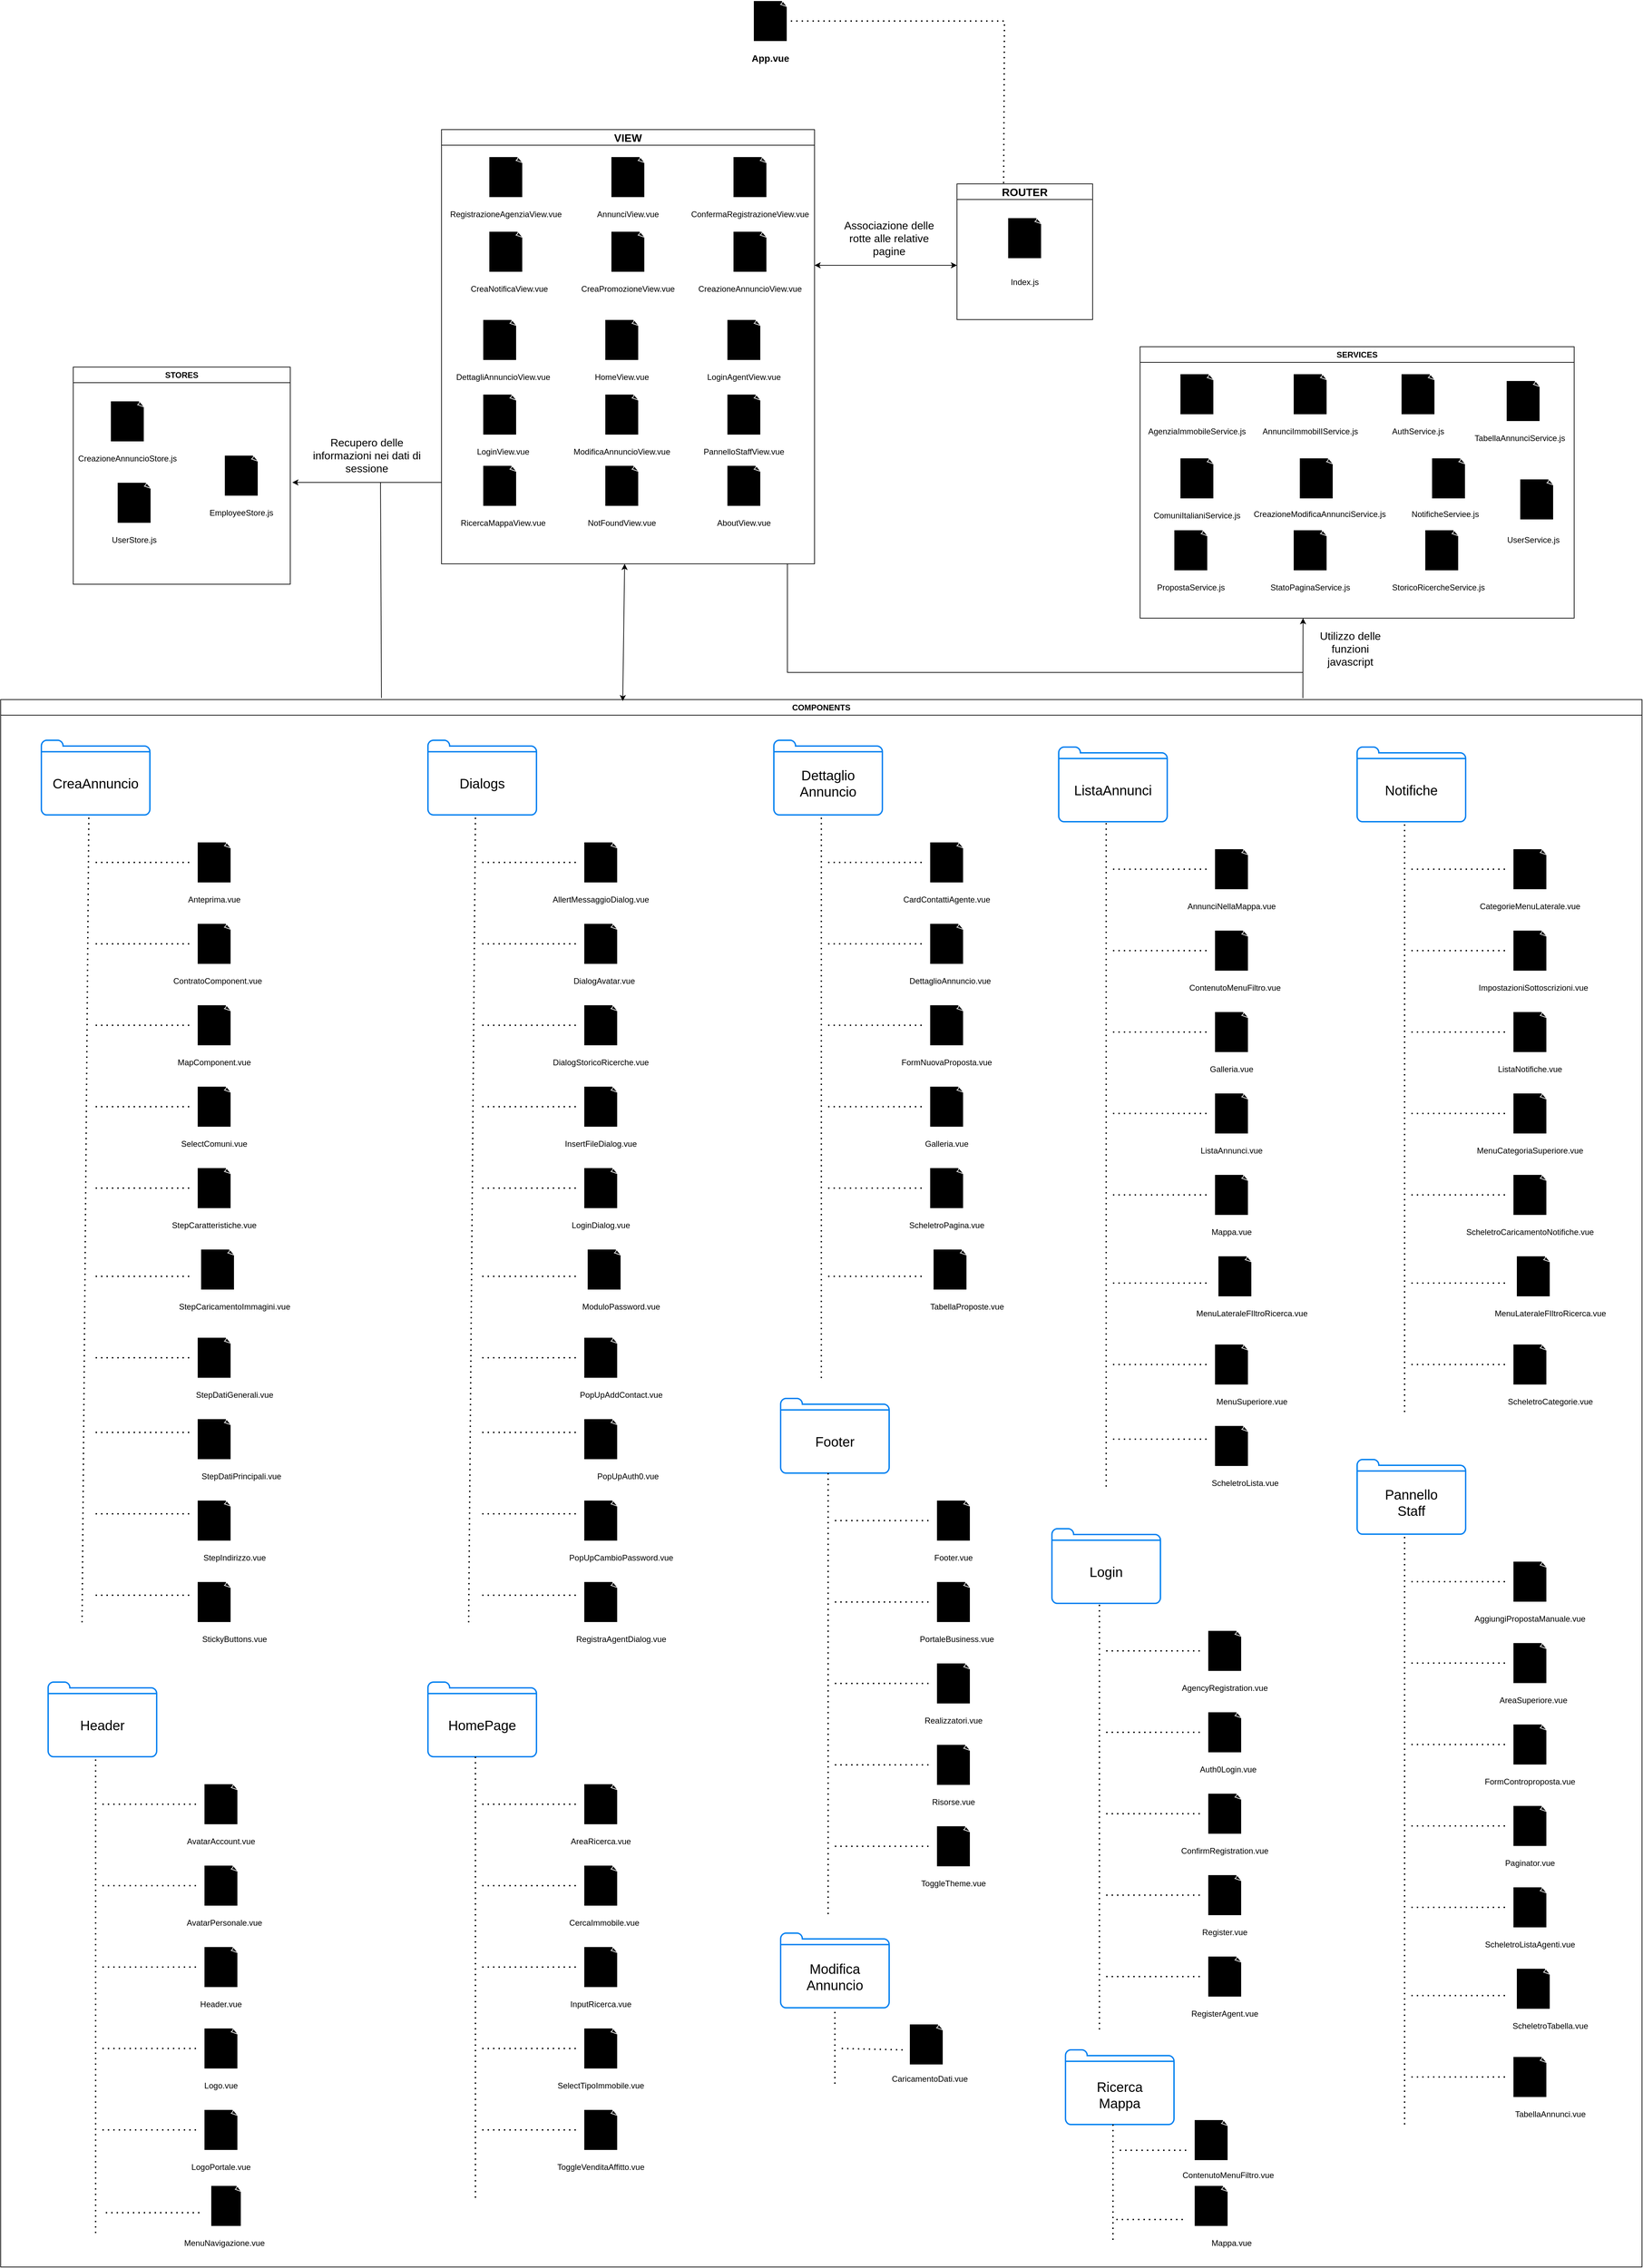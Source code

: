<mxfile version="28.2.6">
  <diagram name="Pagina-1" id="OAqNT32-tpnhEgavL7ft">
    <mxGraphModel dx="4300" dy="3042" grid="1" gridSize="10" guides="1" tooltips="1" connect="1" arrows="1" fold="1" page="1" pageScale="1" pageWidth="827" pageHeight="1169" math="0" shadow="0">
      <root>
        <mxCell id="0" />
        <mxCell id="1" parent="0" />
        <mxCell id="5hNcSMgx9boGnoWXaqEP-1" value="&lt;font style=&quot;font-size: 16px;&quot;&gt;VIEW&lt;/font&gt;" style="swimlane;whiteSpace=wrap;html=1;" parent="1" vertex="1">
          <mxGeometry x="-30" y="40" width="550" height="640" as="geometry" />
        </mxCell>
        <mxCell id="5hNcSMgx9boGnoWXaqEP-5" value="" style="whiteSpace=wrap;html=1;shape=mxgraph.basic.document;fillColor=#000000;strokeColor=#FFFFFF;" parent="5hNcSMgx9boGnoWXaqEP-1" vertex="1">
          <mxGeometry x="70" y="40" width="50" height="60" as="geometry" />
        </mxCell>
        <mxCell id="5hNcSMgx9boGnoWXaqEP-6" value="RegistrazioneAgenziaView.vue" style="text;html=1;whiteSpace=wrap;strokeColor=none;fillColor=none;align=center;verticalAlign=middle;rounded=0;" parent="5hNcSMgx9boGnoWXaqEP-1" vertex="1">
          <mxGeometry x="10" y="110" width="170" height="30" as="geometry" />
        </mxCell>
        <mxCell id="5hNcSMgx9boGnoWXaqEP-7" value="" style="whiteSpace=wrap;html=1;shape=mxgraph.basic.document;fillColor=#000000;strokeColor=#FFFFFF;" parent="5hNcSMgx9boGnoWXaqEP-1" vertex="1">
          <mxGeometry x="250" y="40" width="50" height="60" as="geometry" />
        </mxCell>
        <mxCell id="5hNcSMgx9boGnoWXaqEP-8" value="AnnunciView.vue" style="text;html=1;whiteSpace=wrap;strokeColor=none;fillColor=none;align=center;verticalAlign=middle;rounded=0;" parent="5hNcSMgx9boGnoWXaqEP-1" vertex="1">
          <mxGeometry x="190" y="110" width="170" height="30" as="geometry" />
        </mxCell>
        <mxCell id="5hNcSMgx9boGnoWXaqEP-9" value="" style="whiteSpace=wrap;html=1;shape=mxgraph.basic.document;fillColor=#000000;strokeColor=#FFFFFF;" parent="5hNcSMgx9boGnoWXaqEP-1" vertex="1">
          <mxGeometry x="430" y="40" width="50" height="60" as="geometry" />
        </mxCell>
        <mxCell id="5hNcSMgx9boGnoWXaqEP-10" value="ConfermaRegistrazioneView.vue" style="text;html=1;whiteSpace=wrap;strokeColor=none;fillColor=none;align=center;verticalAlign=middle;rounded=0;" parent="5hNcSMgx9boGnoWXaqEP-1" vertex="1">
          <mxGeometry x="370" y="110" width="170" height="30" as="geometry" />
        </mxCell>
        <mxCell id="5hNcSMgx9boGnoWXaqEP-11" value="" style="whiteSpace=wrap;html=1;shape=mxgraph.basic.document;fillColor=#000000;strokeColor=#FFFFFF;" parent="5hNcSMgx9boGnoWXaqEP-1" vertex="1">
          <mxGeometry x="70" y="150" width="50" height="60" as="geometry" />
        </mxCell>
        <mxCell id="5hNcSMgx9boGnoWXaqEP-12" value="CreaNotificaView.vue" style="text;html=1;whiteSpace=wrap;strokeColor=none;fillColor=none;align=center;verticalAlign=middle;rounded=0;" parent="5hNcSMgx9boGnoWXaqEP-1" vertex="1">
          <mxGeometry x="30" y="220" width="140" height="30" as="geometry" />
        </mxCell>
        <mxCell id="5hNcSMgx9boGnoWXaqEP-13" value="" style="whiteSpace=wrap;html=1;shape=mxgraph.basic.document;fillColor=#000000;strokeColor=#FFFFFF;" parent="5hNcSMgx9boGnoWXaqEP-1" vertex="1">
          <mxGeometry x="250" y="150" width="50" height="60" as="geometry" />
        </mxCell>
        <mxCell id="5hNcSMgx9boGnoWXaqEP-14" value="CreaPromozioneView.vue" style="text;html=1;whiteSpace=wrap;strokeColor=none;fillColor=none;align=center;verticalAlign=middle;rounded=0;" parent="5hNcSMgx9boGnoWXaqEP-1" vertex="1">
          <mxGeometry x="205" y="220" width="140" height="30" as="geometry" />
        </mxCell>
        <mxCell id="5hNcSMgx9boGnoWXaqEP-15" value="" style="whiteSpace=wrap;html=1;shape=mxgraph.basic.document;fillColor=#000000;strokeColor=#FFFFFF;" parent="5hNcSMgx9boGnoWXaqEP-1" vertex="1">
          <mxGeometry x="430" y="150" width="50" height="60" as="geometry" />
        </mxCell>
        <mxCell id="5hNcSMgx9boGnoWXaqEP-16" value="CreazioneAnnuncioView.vue" style="text;html=1;whiteSpace=wrap;strokeColor=none;fillColor=none;align=center;verticalAlign=middle;rounded=0;" parent="5hNcSMgx9boGnoWXaqEP-1" vertex="1">
          <mxGeometry x="372" y="220" width="166" height="30" as="geometry" />
        </mxCell>
        <mxCell id="5hNcSMgx9boGnoWXaqEP-17" value="" style="whiteSpace=wrap;html=1;shape=mxgraph.basic.document;fillColor=#000000;strokeColor=#FFFFFF;" parent="5hNcSMgx9boGnoWXaqEP-1" vertex="1">
          <mxGeometry x="61" y="280" width="50" height="60" as="geometry" />
        </mxCell>
        <mxCell id="5hNcSMgx9boGnoWXaqEP-18" value="DettagliAnnuncioView.vue" style="text;html=1;whiteSpace=wrap;strokeColor=none;fillColor=none;align=center;verticalAlign=middle;rounded=0;" parent="5hNcSMgx9boGnoWXaqEP-1" vertex="1">
          <mxGeometry x="21" y="350" width="140" height="30" as="geometry" />
        </mxCell>
        <mxCell id="5hNcSMgx9boGnoWXaqEP-19" value="" style="whiteSpace=wrap;html=1;shape=mxgraph.basic.document;fillColor=#000000;strokeColor=#FFFFFF;" parent="5hNcSMgx9boGnoWXaqEP-1" vertex="1">
          <mxGeometry x="241" y="280" width="50" height="60" as="geometry" />
        </mxCell>
        <mxCell id="5hNcSMgx9boGnoWXaqEP-20" value="HomeView.vue" style="text;html=1;whiteSpace=wrap;strokeColor=none;fillColor=none;align=center;verticalAlign=middle;rounded=0;" parent="5hNcSMgx9boGnoWXaqEP-1" vertex="1">
          <mxGeometry x="196" y="350" width="140" height="30" as="geometry" />
        </mxCell>
        <mxCell id="5hNcSMgx9boGnoWXaqEP-21" value="" style="whiteSpace=wrap;html=1;shape=mxgraph.basic.document;fillColor=#000000;strokeColor=#FFFFFF;" parent="5hNcSMgx9boGnoWXaqEP-1" vertex="1">
          <mxGeometry x="421" y="280" width="50" height="60" as="geometry" />
        </mxCell>
        <mxCell id="5hNcSMgx9boGnoWXaqEP-22" value="LoginAgentView.vue" style="text;html=1;whiteSpace=wrap;strokeColor=none;fillColor=none;align=center;verticalAlign=middle;rounded=0;" parent="5hNcSMgx9boGnoWXaqEP-1" vertex="1">
          <mxGeometry x="363" y="350" width="166" height="30" as="geometry" />
        </mxCell>
        <mxCell id="5hNcSMgx9boGnoWXaqEP-23" value="" style="whiteSpace=wrap;html=1;shape=mxgraph.basic.document;fillColor=#000000;strokeColor=#FFFFFF;" parent="5hNcSMgx9boGnoWXaqEP-1" vertex="1">
          <mxGeometry x="61" y="390" width="50" height="60" as="geometry" />
        </mxCell>
        <mxCell id="5hNcSMgx9boGnoWXaqEP-24" value="LoginView.vue" style="text;html=1;whiteSpace=wrap;strokeColor=none;fillColor=none;align=center;verticalAlign=middle;rounded=0;" parent="5hNcSMgx9boGnoWXaqEP-1" vertex="1">
          <mxGeometry x="21" y="460" width="140" height="30" as="geometry" />
        </mxCell>
        <mxCell id="5hNcSMgx9boGnoWXaqEP-25" value="" style="whiteSpace=wrap;html=1;shape=mxgraph.basic.document;fillColor=#000000;strokeColor=#FFFFFF;" parent="5hNcSMgx9boGnoWXaqEP-1" vertex="1">
          <mxGeometry x="241" y="390" width="50" height="60" as="geometry" />
        </mxCell>
        <mxCell id="5hNcSMgx9boGnoWXaqEP-26" value="ModificaAnnuncioView.vue" style="text;html=1;whiteSpace=wrap;strokeColor=none;fillColor=none;align=center;verticalAlign=middle;rounded=0;" parent="5hNcSMgx9boGnoWXaqEP-1" vertex="1">
          <mxGeometry x="196" y="460" width="140" height="30" as="geometry" />
        </mxCell>
        <mxCell id="5hNcSMgx9boGnoWXaqEP-27" value="" style="whiteSpace=wrap;html=1;shape=mxgraph.basic.document;fillColor=#000000;strokeColor=#FFFFFF;" parent="5hNcSMgx9boGnoWXaqEP-1" vertex="1">
          <mxGeometry x="421" y="390" width="50" height="60" as="geometry" />
        </mxCell>
        <mxCell id="5hNcSMgx9boGnoWXaqEP-28" value="PannelloStaff&lt;span style=&quot;background-color: transparent; color: light-dark(rgb(0, 0, 0), rgb(255, 255, 255));&quot;&gt;View.vue&lt;/span&gt;" style="text;html=1;whiteSpace=wrap;strokeColor=none;fillColor=none;align=center;verticalAlign=middle;rounded=0;" parent="5hNcSMgx9boGnoWXaqEP-1" vertex="1">
          <mxGeometry x="363" y="460" width="166" height="30" as="geometry" />
        </mxCell>
        <mxCell id="5hNcSMgx9boGnoWXaqEP-29" value="" style="whiteSpace=wrap;html=1;shape=mxgraph.basic.document;fillColor=#000000;strokeColor=#FFFFFF;" parent="5hNcSMgx9boGnoWXaqEP-1" vertex="1">
          <mxGeometry x="61" y="495" width="50" height="60" as="geometry" />
        </mxCell>
        <mxCell id="5hNcSMgx9boGnoWXaqEP-30" value="RicercaMappaView.vue" style="text;html=1;whiteSpace=wrap;strokeColor=none;fillColor=none;align=center;verticalAlign=middle;rounded=0;" parent="5hNcSMgx9boGnoWXaqEP-1" vertex="1">
          <mxGeometry x="21" y="565" width="140" height="30" as="geometry" />
        </mxCell>
        <mxCell id="5hNcSMgx9boGnoWXaqEP-31" value="" style="whiteSpace=wrap;html=1;shape=mxgraph.basic.document;fillColor=#000000;strokeColor=#FFFFFF;" parent="5hNcSMgx9boGnoWXaqEP-1" vertex="1">
          <mxGeometry x="241" y="495" width="50" height="60" as="geometry" />
        </mxCell>
        <mxCell id="5hNcSMgx9boGnoWXaqEP-32" value="NotFoundView.vue" style="text;html=1;whiteSpace=wrap;strokeColor=none;fillColor=none;align=center;verticalAlign=middle;rounded=0;" parent="5hNcSMgx9boGnoWXaqEP-1" vertex="1">
          <mxGeometry x="196" y="565" width="140" height="30" as="geometry" />
        </mxCell>
        <mxCell id="5hNcSMgx9boGnoWXaqEP-33" value="" style="whiteSpace=wrap;html=1;shape=mxgraph.basic.document;fillColor=#000000;strokeColor=#FFFFFF;" parent="5hNcSMgx9boGnoWXaqEP-1" vertex="1">
          <mxGeometry x="421" y="495" width="50" height="60" as="geometry" />
        </mxCell>
        <mxCell id="5hNcSMgx9boGnoWXaqEP-34" value="AboutView.vue" style="text;html=1;whiteSpace=wrap;strokeColor=none;fillColor=none;align=center;verticalAlign=middle;rounded=0;" parent="5hNcSMgx9boGnoWXaqEP-1" vertex="1">
          <mxGeometry x="363" y="565" width="166" height="30" as="geometry" />
        </mxCell>
        <mxCell id="5hNcSMgx9boGnoWXaqEP-2" value="&lt;font style=&quot;font-size: 16px;&quot;&gt;ROUTER&lt;/font&gt;" style="swimlane;whiteSpace=wrap;html=1;" parent="1" vertex="1">
          <mxGeometry x="730" y="120" width="200" height="200" as="geometry" />
        </mxCell>
        <mxCell id="5hNcSMgx9boGnoWXaqEP-35" value="" style="whiteSpace=wrap;html=1;shape=mxgraph.basic.document;fillColor=#000000;strokeColor=#FFFFFF;" parent="5hNcSMgx9boGnoWXaqEP-2" vertex="1">
          <mxGeometry x="75" y="50" width="50" height="60" as="geometry" />
        </mxCell>
        <mxCell id="5hNcSMgx9boGnoWXaqEP-36" value="Index.js" style="text;html=1;whiteSpace=wrap;strokeColor=none;fillColor=none;align=center;verticalAlign=middle;rounded=0;" parent="5hNcSMgx9boGnoWXaqEP-2" vertex="1">
          <mxGeometry x="60" y="130" width="80" height="30" as="geometry" />
        </mxCell>
        <mxCell id="5hNcSMgx9boGnoWXaqEP-4" value="" style="endArrow=classic;startArrow=classic;html=1;rounded=0;" parent="1" edge="1">
          <mxGeometry width="50" height="50" relative="1" as="geometry">
            <mxPoint x="520" y="240" as="sourcePoint" />
            <mxPoint x="730" y="240" as="targetPoint" />
          </mxGeometry>
        </mxCell>
        <mxCell id="5hNcSMgx9boGnoWXaqEP-37" value="COMPONENTS" style="swimlane;whiteSpace=wrap;html=1;" parent="1" vertex="1">
          <mxGeometry x="-680" y="880" width="2420" height="2310" as="geometry" />
        </mxCell>
        <mxCell id="5hNcSMgx9boGnoWXaqEP-41" value="" style="html=1;verticalLabelPosition=bottom;align=center;labelBackgroundColor=#ffffff;verticalAlign=top;strokeWidth=2;strokeColor=#0080F0;shadow=0;dashed=0;shape=mxgraph.ios7.icons.folder;" parent="5hNcSMgx9boGnoWXaqEP-37" vertex="1">
          <mxGeometry x="60" y="60" width="160" height="110" as="geometry" />
        </mxCell>
        <mxCell id="5hNcSMgx9boGnoWXaqEP-42" value="&lt;font style=&quot;font-size: 20px;&quot;&gt;CreaAnnuncio&lt;/font&gt;" style="text;html=1;whiteSpace=wrap;strokeColor=none;fillColor=none;align=center;verticalAlign=middle;rounded=0;" parent="5hNcSMgx9boGnoWXaqEP-37" vertex="1">
          <mxGeometry x="70" y="85" width="140" height="75" as="geometry" />
        </mxCell>
        <mxCell id="5hNcSMgx9boGnoWXaqEP-44" value="" style="endArrow=none;dashed=1;html=1;dashPattern=1 3;strokeWidth=2;rounded=0;" parent="5hNcSMgx9boGnoWXaqEP-37" edge="1">
          <mxGeometry width="50" height="50" relative="1" as="geometry">
            <mxPoint x="120" y="1360" as="sourcePoint" />
            <mxPoint x="130" y="170" as="targetPoint" />
          </mxGeometry>
        </mxCell>
        <mxCell id="5hNcSMgx9boGnoWXaqEP-45" value="" style="endArrow=none;dashed=1;html=1;dashPattern=1 3;strokeWidth=2;rounded=0;" parent="5hNcSMgx9boGnoWXaqEP-37" edge="1">
          <mxGeometry width="50" height="50" relative="1" as="geometry">
            <mxPoint x="140" y="240" as="sourcePoint" />
            <mxPoint x="280" y="240" as="targetPoint" />
          </mxGeometry>
        </mxCell>
        <mxCell id="5hNcSMgx9boGnoWXaqEP-46" value="" style="whiteSpace=wrap;html=1;shape=mxgraph.basic.document;fillColor=#000000;strokeColor=#FFFFFF;" parent="5hNcSMgx9boGnoWXaqEP-37" vertex="1">
          <mxGeometry x="290" y="210" width="50" height="60" as="geometry" />
        </mxCell>
        <mxCell id="5hNcSMgx9boGnoWXaqEP-47" value="Anteprima.vue" style="text;html=1;whiteSpace=wrap;strokeColor=none;fillColor=none;align=center;verticalAlign=middle;rounded=0;" parent="5hNcSMgx9boGnoWXaqEP-37" vertex="1">
          <mxGeometry x="245" y="280" width="140" height="30" as="geometry" />
        </mxCell>
        <mxCell id="5hNcSMgx9boGnoWXaqEP-48" value="" style="endArrow=none;dashed=1;html=1;dashPattern=1 3;strokeWidth=2;rounded=0;" parent="5hNcSMgx9boGnoWXaqEP-37" edge="1">
          <mxGeometry width="50" height="50" relative="1" as="geometry">
            <mxPoint x="140" y="360" as="sourcePoint" />
            <mxPoint x="280" y="360" as="targetPoint" />
          </mxGeometry>
        </mxCell>
        <mxCell id="5hNcSMgx9boGnoWXaqEP-49" value="" style="whiteSpace=wrap;html=1;shape=mxgraph.basic.document;fillColor=#000000;strokeColor=#FFFFFF;" parent="5hNcSMgx9boGnoWXaqEP-37" vertex="1">
          <mxGeometry x="290" y="330" width="50" height="60" as="geometry" />
        </mxCell>
        <mxCell id="5hNcSMgx9boGnoWXaqEP-50" value="ContratoComponent.vue" style="text;html=1;whiteSpace=wrap;strokeColor=none;fillColor=none;align=center;verticalAlign=middle;rounded=0;" parent="5hNcSMgx9boGnoWXaqEP-37" vertex="1">
          <mxGeometry x="250" y="400" width="140" height="30" as="geometry" />
        </mxCell>
        <mxCell id="5hNcSMgx9boGnoWXaqEP-51" value="" style="endArrow=none;dashed=1;html=1;dashPattern=1 3;strokeWidth=2;rounded=0;" parent="5hNcSMgx9boGnoWXaqEP-37" edge="1">
          <mxGeometry width="50" height="50" relative="1" as="geometry">
            <mxPoint x="140" y="480" as="sourcePoint" />
            <mxPoint x="280" y="480" as="targetPoint" />
          </mxGeometry>
        </mxCell>
        <mxCell id="5hNcSMgx9boGnoWXaqEP-52" value="" style="whiteSpace=wrap;html=1;shape=mxgraph.basic.document;fillColor=#000000;strokeColor=#FFFFFF;" parent="5hNcSMgx9boGnoWXaqEP-37" vertex="1">
          <mxGeometry x="290" y="450" width="50" height="60" as="geometry" />
        </mxCell>
        <mxCell id="5hNcSMgx9boGnoWXaqEP-53" value="MapComponent.vue" style="text;html=1;whiteSpace=wrap;strokeColor=none;fillColor=none;align=center;verticalAlign=middle;rounded=0;" parent="5hNcSMgx9boGnoWXaqEP-37" vertex="1">
          <mxGeometry x="245" y="520" width="140" height="30" as="geometry" />
        </mxCell>
        <mxCell id="5hNcSMgx9boGnoWXaqEP-54" value="" style="endArrow=none;dashed=1;html=1;dashPattern=1 3;strokeWidth=2;rounded=0;" parent="5hNcSMgx9boGnoWXaqEP-37" edge="1">
          <mxGeometry width="50" height="50" relative="1" as="geometry">
            <mxPoint x="140" y="600" as="sourcePoint" />
            <mxPoint x="280" y="600" as="targetPoint" />
          </mxGeometry>
        </mxCell>
        <mxCell id="5hNcSMgx9boGnoWXaqEP-55" value="" style="whiteSpace=wrap;html=1;shape=mxgraph.basic.document;fillColor=#000000;strokeColor=#FFFFFF;" parent="5hNcSMgx9boGnoWXaqEP-37" vertex="1">
          <mxGeometry x="290" y="570" width="50" height="60" as="geometry" />
        </mxCell>
        <mxCell id="5hNcSMgx9boGnoWXaqEP-56" value="SelectComuni.vue" style="text;html=1;whiteSpace=wrap;strokeColor=none;fillColor=none;align=center;verticalAlign=middle;rounded=0;" parent="5hNcSMgx9boGnoWXaqEP-37" vertex="1">
          <mxGeometry x="245" y="640" width="140" height="30" as="geometry" />
        </mxCell>
        <mxCell id="5hNcSMgx9boGnoWXaqEP-57" value="" style="endArrow=none;dashed=1;html=1;dashPattern=1 3;strokeWidth=2;rounded=0;" parent="5hNcSMgx9boGnoWXaqEP-37" edge="1">
          <mxGeometry width="50" height="50" relative="1" as="geometry">
            <mxPoint x="140" y="720" as="sourcePoint" />
            <mxPoint x="280" y="720" as="targetPoint" />
          </mxGeometry>
        </mxCell>
        <mxCell id="5hNcSMgx9boGnoWXaqEP-58" value="" style="whiteSpace=wrap;html=1;shape=mxgraph.basic.document;fillColor=#000000;strokeColor=#FFFFFF;" parent="5hNcSMgx9boGnoWXaqEP-37" vertex="1">
          <mxGeometry x="290" y="690" width="50" height="60" as="geometry" />
        </mxCell>
        <mxCell id="5hNcSMgx9boGnoWXaqEP-59" value="StepCaratteristiche.vue" style="text;html=1;whiteSpace=wrap;strokeColor=none;fillColor=none;align=center;verticalAlign=middle;rounded=0;" parent="5hNcSMgx9boGnoWXaqEP-37" vertex="1">
          <mxGeometry x="245" y="760" width="140" height="30" as="geometry" />
        </mxCell>
        <mxCell id="5hNcSMgx9boGnoWXaqEP-60" value="" style="endArrow=none;dashed=1;html=1;dashPattern=1 3;strokeWidth=2;rounded=0;" parent="5hNcSMgx9boGnoWXaqEP-37" edge="1">
          <mxGeometry width="50" height="50" relative="1" as="geometry">
            <mxPoint x="140" y="850" as="sourcePoint" />
            <mxPoint x="280" y="850" as="targetPoint" />
          </mxGeometry>
        </mxCell>
        <mxCell id="5hNcSMgx9boGnoWXaqEP-61" value="" style="whiteSpace=wrap;html=1;shape=mxgraph.basic.document;fillColor=#000000;strokeColor=#FFFFFF;" parent="5hNcSMgx9boGnoWXaqEP-37" vertex="1">
          <mxGeometry x="295" y="810" width="50" height="60" as="geometry" />
        </mxCell>
        <mxCell id="5hNcSMgx9boGnoWXaqEP-62" value="StepCaricamentoImmagini.vue" style="text;html=1;whiteSpace=wrap;strokeColor=none;fillColor=none;align=center;verticalAlign=middle;rounded=0;" parent="5hNcSMgx9boGnoWXaqEP-37" vertex="1">
          <mxGeometry x="250" y="880" width="190" height="30" as="geometry" />
        </mxCell>
        <mxCell id="5hNcSMgx9boGnoWXaqEP-63" value="" style="endArrow=none;dashed=1;html=1;dashPattern=1 3;strokeWidth=2;rounded=0;" parent="5hNcSMgx9boGnoWXaqEP-37" edge="1">
          <mxGeometry width="50" height="50" relative="1" as="geometry">
            <mxPoint x="140" y="970" as="sourcePoint" />
            <mxPoint x="280" y="970" as="targetPoint" />
          </mxGeometry>
        </mxCell>
        <mxCell id="5hNcSMgx9boGnoWXaqEP-64" value="" style="whiteSpace=wrap;html=1;shape=mxgraph.basic.document;fillColor=#000000;strokeColor=#FFFFFF;" parent="5hNcSMgx9boGnoWXaqEP-37" vertex="1">
          <mxGeometry x="290" y="940" width="50" height="60" as="geometry" />
        </mxCell>
        <mxCell id="5hNcSMgx9boGnoWXaqEP-65" value="StepDatiGenerali.vue" style="text;html=1;whiteSpace=wrap;strokeColor=none;fillColor=none;align=center;verticalAlign=middle;rounded=0;" parent="5hNcSMgx9boGnoWXaqEP-37" vertex="1">
          <mxGeometry x="250" y="1010" width="190" height="30" as="geometry" />
        </mxCell>
        <mxCell id="5hNcSMgx9boGnoWXaqEP-66" value="" style="endArrow=none;dashed=1;html=1;dashPattern=1 3;strokeWidth=2;rounded=0;" parent="5hNcSMgx9boGnoWXaqEP-37" edge="1">
          <mxGeometry width="50" height="50" relative="1" as="geometry">
            <mxPoint x="140" y="1080" as="sourcePoint" />
            <mxPoint x="280" y="1080" as="targetPoint" />
          </mxGeometry>
        </mxCell>
        <mxCell id="5hNcSMgx9boGnoWXaqEP-67" value="" style="whiteSpace=wrap;html=1;shape=mxgraph.basic.document;fillColor=#000000;strokeColor=#FFFFFF;" parent="5hNcSMgx9boGnoWXaqEP-37" vertex="1">
          <mxGeometry x="290" y="1060" width="50" height="60" as="geometry" />
        </mxCell>
        <mxCell id="5hNcSMgx9boGnoWXaqEP-68" value="StepDatiPrincipali.vue" style="text;html=1;whiteSpace=wrap;strokeColor=none;fillColor=none;align=center;verticalAlign=middle;rounded=0;" parent="5hNcSMgx9boGnoWXaqEP-37" vertex="1">
          <mxGeometry x="260" y="1130" width="190" height="30" as="geometry" />
        </mxCell>
        <mxCell id="5hNcSMgx9boGnoWXaqEP-69" value="" style="endArrow=none;dashed=1;html=1;dashPattern=1 3;strokeWidth=2;rounded=0;" parent="5hNcSMgx9boGnoWXaqEP-37" edge="1">
          <mxGeometry width="50" height="50" relative="1" as="geometry">
            <mxPoint x="140" y="1200" as="sourcePoint" />
            <mxPoint x="280" y="1200" as="targetPoint" />
          </mxGeometry>
        </mxCell>
        <mxCell id="5hNcSMgx9boGnoWXaqEP-70" value="" style="whiteSpace=wrap;html=1;shape=mxgraph.basic.document;fillColor=#000000;strokeColor=#FFFFFF;" parent="5hNcSMgx9boGnoWXaqEP-37" vertex="1">
          <mxGeometry x="290" y="1180" width="50" height="60" as="geometry" />
        </mxCell>
        <mxCell id="5hNcSMgx9boGnoWXaqEP-71" value="" style="endArrow=none;dashed=1;html=1;dashPattern=1 3;strokeWidth=2;rounded=0;" parent="5hNcSMgx9boGnoWXaqEP-37" edge="1">
          <mxGeometry width="50" height="50" relative="1" as="geometry">
            <mxPoint x="140" y="1320" as="sourcePoint" />
            <mxPoint x="280" y="1320" as="targetPoint" />
          </mxGeometry>
        </mxCell>
        <mxCell id="5hNcSMgx9boGnoWXaqEP-72" value="" style="whiteSpace=wrap;html=1;shape=mxgraph.basic.document;fillColor=#000000;strokeColor=#FFFFFF;" parent="5hNcSMgx9boGnoWXaqEP-37" vertex="1">
          <mxGeometry x="290" y="1300" width="50" height="60" as="geometry" />
        </mxCell>
        <mxCell id="5hNcSMgx9boGnoWXaqEP-73" value="StepIndirizzo.vue" style="text;html=1;whiteSpace=wrap;strokeColor=none;fillColor=none;align=center;verticalAlign=middle;rounded=0;" parent="5hNcSMgx9boGnoWXaqEP-37" vertex="1">
          <mxGeometry x="260" y="1250" width="170" height="30" as="geometry" />
        </mxCell>
        <mxCell id="5hNcSMgx9boGnoWXaqEP-74" value="StickyButtons&lt;span style=&quot;background-color: transparent; color: light-dark(rgb(0, 0, 0), rgb(255, 255, 255));&quot;&gt;.vue&lt;/span&gt;" style="text;html=1;whiteSpace=wrap;strokeColor=none;fillColor=none;align=center;verticalAlign=middle;rounded=0;" parent="5hNcSMgx9boGnoWXaqEP-37" vertex="1">
          <mxGeometry x="260" y="1370" width="170" height="30" as="geometry" />
        </mxCell>
        <mxCell id="5hNcSMgx9boGnoWXaqEP-75" value="" style="html=1;verticalLabelPosition=bottom;align=center;labelBackgroundColor=#ffffff;verticalAlign=top;strokeWidth=2;strokeColor=#0080F0;shadow=0;dashed=0;shape=mxgraph.ios7.icons.folder;" parent="5hNcSMgx9boGnoWXaqEP-37" vertex="1">
          <mxGeometry x="630" y="60" width="160" height="110" as="geometry" />
        </mxCell>
        <mxCell id="5hNcSMgx9boGnoWXaqEP-76" value="&lt;font style=&quot;font-size: 20px;&quot;&gt;Dialogs&lt;/font&gt;" style="text;html=1;whiteSpace=wrap;strokeColor=none;fillColor=none;align=center;verticalAlign=middle;rounded=0;" parent="5hNcSMgx9boGnoWXaqEP-37" vertex="1">
          <mxGeometry x="640" y="85" width="140" height="75" as="geometry" />
        </mxCell>
        <mxCell id="5hNcSMgx9boGnoWXaqEP-77" value="" style="endArrow=none;dashed=1;html=1;dashPattern=1 3;strokeWidth=2;rounded=0;" parent="5hNcSMgx9boGnoWXaqEP-37" edge="1">
          <mxGeometry width="50" height="50" relative="1" as="geometry">
            <mxPoint x="690" y="1360" as="sourcePoint" />
            <mxPoint x="700" y="170" as="targetPoint" />
          </mxGeometry>
        </mxCell>
        <mxCell id="5hNcSMgx9boGnoWXaqEP-78" value="" style="endArrow=none;dashed=1;html=1;dashPattern=1 3;strokeWidth=2;rounded=0;" parent="5hNcSMgx9boGnoWXaqEP-37" edge="1">
          <mxGeometry width="50" height="50" relative="1" as="geometry">
            <mxPoint x="710" y="240" as="sourcePoint" />
            <mxPoint x="850" y="240" as="targetPoint" />
          </mxGeometry>
        </mxCell>
        <mxCell id="5hNcSMgx9boGnoWXaqEP-79" value="" style="whiteSpace=wrap;html=1;shape=mxgraph.basic.document;fillColor=#000000;strokeColor=#FFFFFF;" parent="5hNcSMgx9boGnoWXaqEP-37" vertex="1">
          <mxGeometry x="860" y="210" width="50" height="60" as="geometry" />
        </mxCell>
        <mxCell id="5hNcSMgx9boGnoWXaqEP-80" value="AllertMessaggioDialog.vue" style="text;html=1;whiteSpace=wrap;strokeColor=none;fillColor=none;align=center;verticalAlign=middle;rounded=0;" parent="5hNcSMgx9boGnoWXaqEP-37" vertex="1">
          <mxGeometry x="815" y="280" width="140" height="30" as="geometry" />
        </mxCell>
        <mxCell id="5hNcSMgx9boGnoWXaqEP-81" value="" style="endArrow=none;dashed=1;html=1;dashPattern=1 3;strokeWidth=2;rounded=0;" parent="5hNcSMgx9boGnoWXaqEP-37" edge="1">
          <mxGeometry width="50" height="50" relative="1" as="geometry">
            <mxPoint x="710" y="360" as="sourcePoint" />
            <mxPoint x="850" y="360" as="targetPoint" />
          </mxGeometry>
        </mxCell>
        <mxCell id="5hNcSMgx9boGnoWXaqEP-82" value="" style="whiteSpace=wrap;html=1;shape=mxgraph.basic.document;fillColor=#000000;strokeColor=#FFFFFF;" parent="5hNcSMgx9boGnoWXaqEP-37" vertex="1">
          <mxGeometry x="860" y="330" width="50" height="60" as="geometry" />
        </mxCell>
        <mxCell id="5hNcSMgx9boGnoWXaqEP-83" value="DialogAvatar.vue" style="text;html=1;whiteSpace=wrap;strokeColor=none;fillColor=none;align=center;verticalAlign=middle;rounded=0;" parent="5hNcSMgx9boGnoWXaqEP-37" vertex="1">
          <mxGeometry x="820" y="400" width="140" height="30" as="geometry" />
        </mxCell>
        <mxCell id="5hNcSMgx9boGnoWXaqEP-84" value="" style="endArrow=none;dashed=1;html=1;dashPattern=1 3;strokeWidth=2;rounded=0;" parent="5hNcSMgx9boGnoWXaqEP-37" edge="1">
          <mxGeometry width="50" height="50" relative="1" as="geometry">
            <mxPoint x="710" y="480" as="sourcePoint" />
            <mxPoint x="850" y="480" as="targetPoint" />
          </mxGeometry>
        </mxCell>
        <mxCell id="5hNcSMgx9boGnoWXaqEP-85" value="" style="whiteSpace=wrap;html=1;shape=mxgraph.basic.document;fillColor=#000000;strokeColor=#FFFFFF;" parent="5hNcSMgx9boGnoWXaqEP-37" vertex="1">
          <mxGeometry x="860" y="450" width="50" height="60" as="geometry" />
        </mxCell>
        <mxCell id="5hNcSMgx9boGnoWXaqEP-86" value="DialogStoricoRicerche.vue" style="text;html=1;whiteSpace=wrap;strokeColor=none;fillColor=none;align=center;verticalAlign=middle;rounded=0;" parent="5hNcSMgx9boGnoWXaqEP-37" vertex="1">
          <mxGeometry x="815" y="520" width="140" height="30" as="geometry" />
        </mxCell>
        <mxCell id="5hNcSMgx9boGnoWXaqEP-87" value="" style="endArrow=none;dashed=1;html=1;dashPattern=1 3;strokeWidth=2;rounded=0;" parent="5hNcSMgx9boGnoWXaqEP-37" edge="1">
          <mxGeometry width="50" height="50" relative="1" as="geometry">
            <mxPoint x="710" y="600" as="sourcePoint" />
            <mxPoint x="850" y="600" as="targetPoint" />
          </mxGeometry>
        </mxCell>
        <mxCell id="5hNcSMgx9boGnoWXaqEP-88" value="" style="whiteSpace=wrap;html=1;shape=mxgraph.basic.document;fillColor=#000000;strokeColor=#FFFFFF;" parent="5hNcSMgx9boGnoWXaqEP-37" vertex="1">
          <mxGeometry x="860" y="570" width="50" height="60" as="geometry" />
        </mxCell>
        <mxCell id="5hNcSMgx9boGnoWXaqEP-89" value="InsertFileDialog.vue" style="text;html=1;whiteSpace=wrap;strokeColor=none;fillColor=none;align=center;verticalAlign=middle;rounded=0;" parent="5hNcSMgx9boGnoWXaqEP-37" vertex="1">
          <mxGeometry x="815" y="640" width="140" height="30" as="geometry" />
        </mxCell>
        <mxCell id="5hNcSMgx9boGnoWXaqEP-90" value="" style="endArrow=none;dashed=1;html=1;dashPattern=1 3;strokeWidth=2;rounded=0;" parent="5hNcSMgx9boGnoWXaqEP-37" edge="1">
          <mxGeometry width="50" height="50" relative="1" as="geometry">
            <mxPoint x="710" y="720" as="sourcePoint" />
            <mxPoint x="850" y="720" as="targetPoint" />
          </mxGeometry>
        </mxCell>
        <mxCell id="5hNcSMgx9boGnoWXaqEP-91" value="" style="whiteSpace=wrap;html=1;shape=mxgraph.basic.document;fillColor=#000000;strokeColor=#FFFFFF;" parent="5hNcSMgx9boGnoWXaqEP-37" vertex="1">
          <mxGeometry x="860" y="690" width="50" height="60" as="geometry" />
        </mxCell>
        <mxCell id="5hNcSMgx9boGnoWXaqEP-92" value="LoginDialog.vue" style="text;html=1;whiteSpace=wrap;strokeColor=none;fillColor=none;align=center;verticalAlign=middle;rounded=0;" parent="5hNcSMgx9boGnoWXaqEP-37" vertex="1">
          <mxGeometry x="815" y="760" width="140" height="30" as="geometry" />
        </mxCell>
        <mxCell id="5hNcSMgx9boGnoWXaqEP-93" value="" style="endArrow=none;dashed=1;html=1;dashPattern=1 3;strokeWidth=2;rounded=0;" parent="5hNcSMgx9boGnoWXaqEP-37" edge="1">
          <mxGeometry width="50" height="50" relative="1" as="geometry">
            <mxPoint x="710" y="850" as="sourcePoint" />
            <mxPoint x="850" y="850" as="targetPoint" />
          </mxGeometry>
        </mxCell>
        <mxCell id="5hNcSMgx9boGnoWXaqEP-94" value="" style="whiteSpace=wrap;html=1;shape=mxgraph.basic.document;fillColor=#000000;strokeColor=#FFFFFF;" parent="5hNcSMgx9boGnoWXaqEP-37" vertex="1">
          <mxGeometry x="865" y="810" width="50" height="60" as="geometry" />
        </mxCell>
        <mxCell id="5hNcSMgx9boGnoWXaqEP-95" value="ModuloPassword.vue" style="text;html=1;whiteSpace=wrap;strokeColor=none;fillColor=none;align=center;verticalAlign=middle;rounded=0;" parent="5hNcSMgx9boGnoWXaqEP-37" vertex="1">
          <mxGeometry x="820" y="880" width="190" height="30" as="geometry" />
        </mxCell>
        <mxCell id="5hNcSMgx9boGnoWXaqEP-96" value="" style="endArrow=none;dashed=1;html=1;dashPattern=1 3;strokeWidth=2;rounded=0;" parent="5hNcSMgx9boGnoWXaqEP-37" edge="1">
          <mxGeometry width="50" height="50" relative="1" as="geometry">
            <mxPoint x="710" y="970" as="sourcePoint" />
            <mxPoint x="850" y="970" as="targetPoint" />
          </mxGeometry>
        </mxCell>
        <mxCell id="5hNcSMgx9boGnoWXaqEP-97" value="" style="whiteSpace=wrap;html=1;shape=mxgraph.basic.document;fillColor=#000000;strokeColor=#FFFFFF;" parent="5hNcSMgx9boGnoWXaqEP-37" vertex="1">
          <mxGeometry x="860" y="940" width="50" height="60" as="geometry" />
        </mxCell>
        <mxCell id="5hNcSMgx9boGnoWXaqEP-98" value="PopUpAddContact.vue" style="text;html=1;whiteSpace=wrap;strokeColor=none;fillColor=none;align=center;verticalAlign=middle;rounded=0;" parent="5hNcSMgx9boGnoWXaqEP-37" vertex="1">
          <mxGeometry x="820" y="1010" width="190" height="30" as="geometry" />
        </mxCell>
        <mxCell id="5hNcSMgx9boGnoWXaqEP-99" value="" style="endArrow=none;dashed=1;html=1;dashPattern=1 3;strokeWidth=2;rounded=0;" parent="5hNcSMgx9boGnoWXaqEP-37" edge="1">
          <mxGeometry width="50" height="50" relative="1" as="geometry">
            <mxPoint x="710" y="1080" as="sourcePoint" />
            <mxPoint x="850" y="1080" as="targetPoint" />
          </mxGeometry>
        </mxCell>
        <mxCell id="5hNcSMgx9boGnoWXaqEP-100" value="" style="whiteSpace=wrap;html=1;shape=mxgraph.basic.document;fillColor=#000000;strokeColor=#FFFFFF;" parent="5hNcSMgx9boGnoWXaqEP-37" vertex="1">
          <mxGeometry x="860" y="1060" width="50" height="60" as="geometry" />
        </mxCell>
        <mxCell id="5hNcSMgx9boGnoWXaqEP-101" value="PopUpAuth0.vue" style="text;html=1;whiteSpace=wrap;strokeColor=none;fillColor=none;align=center;verticalAlign=middle;rounded=0;" parent="5hNcSMgx9boGnoWXaqEP-37" vertex="1">
          <mxGeometry x="830" y="1130" width="190" height="30" as="geometry" />
        </mxCell>
        <mxCell id="5hNcSMgx9boGnoWXaqEP-102" value="" style="endArrow=none;dashed=1;html=1;dashPattern=1 3;strokeWidth=2;rounded=0;" parent="5hNcSMgx9boGnoWXaqEP-37" edge="1">
          <mxGeometry width="50" height="50" relative="1" as="geometry">
            <mxPoint x="710" y="1200" as="sourcePoint" />
            <mxPoint x="850" y="1200" as="targetPoint" />
          </mxGeometry>
        </mxCell>
        <mxCell id="5hNcSMgx9boGnoWXaqEP-103" value="" style="whiteSpace=wrap;html=1;shape=mxgraph.basic.document;fillColor=#000000;strokeColor=#FFFFFF;" parent="5hNcSMgx9boGnoWXaqEP-37" vertex="1">
          <mxGeometry x="860" y="1180" width="50" height="60" as="geometry" />
        </mxCell>
        <mxCell id="5hNcSMgx9boGnoWXaqEP-104" value="" style="endArrow=none;dashed=1;html=1;dashPattern=1 3;strokeWidth=2;rounded=0;" parent="5hNcSMgx9boGnoWXaqEP-37" edge="1">
          <mxGeometry width="50" height="50" relative="1" as="geometry">
            <mxPoint x="710" y="1320" as="sourcePoint" />
            <mxPoint x="850" y="1320" as="targetPoint" />
          </mxGeometry>
        </mxCell>
        <mxCell id="5hNcSMgx9boGnoWXaqEP-105" value="" style="whiteSpace=wrap;html=1;shape=mxgraph.basic.document;fillColor=#000000;strokeColor=#FFFFFF;" parent="5hNcSMgx9boGnoWXaqEP-37" vertex="1">
          <mxGeometry x="860" y="1300" width="50" height="60" as="geometry" />
        </mxCell>
        <mxCell id="5hNcSMgx9boGnoWXaqEP-106" value="PopUpCambioPassword.vue" style="text;html=1;whiteSpace=wrap;strokeColor=none;fillColor=none;align=center;verticalAlign=middle;rounded=0;" parent="5hNcSMgx9boGnoWXaqEP-37" vertex="1">
          <mxGeometry x="830" y="1250" width="170" height="30" as="geometry" />
        </mxCell>
        <mxCell id="5hNcSMgx9boGnoWXaqEP-107" value="RegistraAgentDialog.vue" style="text;html=1;whiteSpace=wrap;strokeColor=none;fillColor=none;align=center;verticalAlign=middle;rounded=0;" parent="5hNcSMgx9boGnoWXaqEP-37" vertex="1">
          <mxGeometry x="830" y="1370" width="170" height="30" as="geometry" />
        </mxCell>
        <mxCell id="5hNcSMgx9boGnoWXaqEP-137" value="" style="html=1;verticalLabelPosition=bottom;align=center;labelBackgroundColor=#ffffff;verticalAlign=top;strokeWidth=2;strokeColor=#0080F0;shadow=0;dashed=0;shape=mxgraph.ios7.icons.folder;" parent="5hNcSMgx9boGnoWXaqEP-37" vertex="1">
          <mxGeometry x="1140" y="60" width="160" height="110" as="geometry" />
        </mxCell>
        <mxCell id="5hNcSMgx9boGnoWXaqEP-138" value="&lt;font style=&quot;font-size: 20px;&quot;&gt;Dettaglio&lt;/font&gt;&lt;div&gt;&lt;font style=&quot;font-size: 20px;&quot;&gt;Annuncio&lt;/font&gt;&lt;/div&gt;" style="text;html=1;whiteSpace=wrap;strokeColor=none;fillColor=none;align=center;verticalAlign=middle;rounded=0;" parent="5hNcSMgx9boGnoWXaqEP-37" vertex="1">
          <mxGeometry x="1150" y="85" width="140" height="75" as="geometry" />
        </mxCell>
        <mxCell id="5hNcSMgx9boGnoWXaqEP-139" value="" style="endArrow=none;dashed=1;html=1;dashPattern=1 3;strokeWidth=2;rounded=0;" parent="5hNcSMgx9boGnoWXaqEP-37" edge="1">
          <mxGeometry width="50" height="50" relative="1" as="geometry">
            <mxPoint x="1210" y="1000" as="sourcePoint" />
            <mxPoint x="1210" y="170" as="targetPoint" />
          </mxGeometry>
        </mxCell>
        <mxCell id="5hNcSMgx9boGnoWXaqEP-140" value="" style="endArrow=none;dashed=1;html=1;dashPattern=1 3;strokeWidth=2;rounded=0;" parent="5hNcSMgx9boGnoWXaqEP-37" edge="1">
          <mxGeometry width="50" height="50" relative="1" as="geometry">
            <mxPoint x="1220" y="240" as="sourcePoint" />
            <mxPoint x="1360" y="240" as="targetPoint" />
          </mxGeometry>
        </mxCell>
        <mxCell id="5hNcSMgx9boGnoWXaqEP-141" value="" style="whiteSpace=wrap;html=1;shape=mxgraph.basic.document;fillColor=#000000;strokeColor=#FFFFFF;" parent="5hNcSMgx9boGnoWXaqEP-37" vertex="1">
          <mxGeometry x="1370" y="210" width="50" height="60" as="geometry" />
        </mxCell>
        <mxCell id="5hNcSMgx9boGnoWXaqEP-142" value="CardContattiAgente.vue" style="text;html=1;whiteSpace=wrap;strokeColor=none;fillColor=none;align=center;verticalAlign=middle;rounded=0;" parent="5hNcSMgx9boGnoWXaqEP-37" vertex="1">
          <mxGeometry x="1325" y="280" width="140" height="30" as="geometry" />
        </mxCell>
        <mxCell id="5hNcSMgx9boGnoWXaqEP-143" value="" style="endArrow=none;dashed=1;html=1;dashPattern=1 3;strokeWidth=2;rounded=0;" parent="5hNcSMgx9boGnoWXaqEP-37" edge="1">
          <mxGeometry width="50" height="50" relative="1" as="geometry">
            <mxPoint x="1220" y="360" as="sourcePoint" />
            <mxPoint x="1360" y="360" as="targetPoint" />
          </mxGeometry>
        </mxCell>
        <mxCell id="5hNcSMgx9boGnoWXaqEP-144" value="" style="whiteSpace=wrap;html=1;shape=mxgraph.basic.document;fillColor=#000000;strokeColor=#FFFFFF;" parent="5hNcSMgx9boGnoWXaqEP-37" vertex="1">
          <mxGeometry x="1370" y="330" width="50" height="60" as="geometry" />
        </mxCell>
        <mxCell id="5hNcSMgx9boGnoWXaqEP-145" value="DettaglioAnnuncio.vue" style="text;html=1;whiteSpace=wrap;strokeColor=none;fillColor=none;align=center;verticalAlign=middle;rounded=0;" parent="5hNcSMgx9boGnoWXaqEP-37" vertex="1">
          <mxGeometry x="1330" y="400" width="140" height="30" as="geometry" />
        </mxCell>
        <mxCell id="5hNcSMgx9boGnoWXaqEP-146" value="" style="endArrow=none;dashed=1;html=1;dashPattern=1 3;strokeWidth=2;rounded=0;" parent="5hNcSMgx9boGnoWXaqEP-37" edge="1">
          <mxGeometry width="50" height="50" relative="1" as="geometry">
            <mxPoint x="1220" y="480" as="sourcePoint" />
            <mxPoint x="1360" y="480" as="targetPoint" />
          </mxGeometry>
        </mxCell>
        <mxCell id="5hNcSMgx9boGnoWXaqEP-147" value="" style="whiteSpace=wrap;html=1;shape=mxgraph.basic.document;fillColor=#000000;strokeColor=#FFFFFF;" parent="5hNcSMgx9boGnoWXaqEP-37" vertex="1">
          <mxGeometry x="1370" y="450" width="50" height="60" as="geometry" />
        </mxCell>
        <mxCell id="5hNcSMgx9boGnoWXaqEP-148" value="FormNuovaProposta.vue" style="text;html=1;whiteSpace=wrap;strokeColor=none;fillColor=none;align=center;verticalAlign=middle;rounded=0;" parent="5hNcSMgx9boGnoWXaqEP-37" vertex="1">
          <mxGeometry x="1325" y="520" width="140" height="30" as="geometry" />
        </mxCell>
        <mxCell id="5hNcSMgx9boGnoWXaqEP-149" value="" style="endArrow=none;dashed=1;html=1;dashPattern=1 3;strokeWidth=2;rounded=0;" parent="5hNcSMgx9boGnoWXaqEP-37" edge="1">
          <mxGeometry width="50" height="50" relative="1" as="geometry">
            <mxPoint x="1220" y="600" as="sourcePoint" />
            <mxPoint x="1360" y="600" as="targetPoint" />
          </mxGeometry>
        </mxCell>
        <mxCell id="5hNcSMgx9boGnoWXaqEP-150" value="" style="whiteSpace=wrap;html=1;shape=mxgraph.basic.document;fillColor=#000000;strokeColor=#FFFFFF;" parent="5hNcSMgx9boGnoWXaqEP-37" vertex="1">
          <mxGeometry x="1370" y="570" width="50" height="60" as="geometry" />
        </mxCell>
        <mxCell id="5hNcSMgx9boGnoWXaqEP-151" value="Galleria.vue" style="text;html=1;whiteSpace=wrap;strokeColor=none;fillColor=none;align=center;verticalAlign=middle;rounded=0;" parent="5hNcSMgx9boGnoWXaqEP-37" vertex="1">
          <mxGeometry x="1325" y="640" width="140" height="30" as="geometry" />
        </mxCell>
        <mxCell id="5hNcSMgx9boGnoWXaqEP-152" value="" style="endArrow=none;dashed=1;html=1;dashPattern=1 3;strokeWidth=2;rounded=0;" parent="5hNcSMgx9boGnoWXaqEP-37" edge="1">
          <mxGeometry width="50" height="50" relative="1" as="geometry">
            <mxPoint x="1220" y="720" as="sourcePoint" />
            <mxPoint x="1360" y="720" as="targetPoint" />
          </mxGeometry>
        </mxCell>
        <mxCell id="5hNcSMgx9boGnoWXaqEP-153" value="" style="whiteSpace=wrap;html=1;shape=mxgraph.basic.document;fillColor=#000000;strokeColor=#FFFFFF;" parent="5hNcSMgx9boGnoWXaqEP-37" vertex="1">
          <mxGeometry x="1370" y="690" width="50" height="60" as="geometry" />
        </mxCell>
        <mxCell id="5hNcSMgx9boGnoWXaqEP-154" value="ScheletroPagina.vue" style="text;html=1;whiteSpace=wrap;strokeColor=none;fillColor=none;align=center;verticalAlign=middle;rounded=0;" parent="5hNcSMgx9boGnoWXaqEP-37" vertex="1">
          <mxGeometry x="1325" y="760" width="140" height="30" as="geometry" />
        </mxCell>
        <mxCell id="5hNcSMgx9boGnoWXaqEP-155" value="" style="endArrow=none;dashed=1;html=1;dashPattern=1 3;strokeWidth=2;rounded=0;" parent="5hNcSMgx9boGnoWXaqEP-37" edge="1">
          <mxGeometry width="50" height="50" relative="1" as="geometry">
            <mxPoint x="1220" y="850" as="sourcePoint" />
            <mxPoint x="1360" y="850" as="targetPoint" />
          </mxGeometry>
        </mxCell>
        <mxCell id="5hNcSMgx9boGnoWXaqEP-156" value="" style="whiteSpace=wrap;html=1;shape=mxgraph.basic.document;fillColor=#000000;strokeColor=#FFFFFF;" parent="5hNcSMgx9boGnoWXaqEP-37" vertex="1">
          <mxGeometry x="1375" y="810" width="50" height="60" as="geometry" />
        </mxCell>
        <mxCell id="5hNcSMgx9boGnoWXaqEP-157" value="TabellaProposte.vue" style="text;html=1;whiteSpace=wrap;strokeColor=none;fillColor=none;align=center;verticalAlign=middle;rounded=0;" parent="5hNcSMgx9boGnoWXaqEP-37" vertex="1">
          <mxGeometry x="1330" y="880" width="190" height="30" as="geometry" />
        </mxCell>
        <mxCell id="5hNcSMgx9boGnoWXaqEP-170" value="" style="html=1;verticalLabelPosition=bottom;align=center;labelBackgroundColor=#ffffff;verticalAlign=top;strokeWidth=2;strokeColor=#0080F0;shadow=0;dashed=0;shape=mxgraph.ios7.icons.folder;" parent="5hNcSMgx9boGnoWXaqEP-37" vertex="1">
          <mxGeometry x="1150" y="1030" width="160" height="110" as="geometry" />
        </mxCell>
        <mxCell id="5hNcSMgx9boGnoWXaqEP-171" value="&lt;span style=&quot;font-size: 20px;&quot;&gt;Footer&lt;/span&gt;" style="text;html=1;whiteSpace=wrap;strokeColor=none;fillColor=none;align=center;verticalAlign=middle;rounded=0;" parent="5hNcSMgx9boGnoWXaqEP-37" vertex="1">
          <mxGeometry x="1160" y="1055" width="140" height="75" as="geometry" />
        </mxCell>
        <mxCell id="5hNcSMgx9boGnoWXaqEP-172" value="" style="endArrow=none;dashed=1;html=1;dashPattern=1 3;strokeWidth=2;rounded=0;" parent="5hNcSMgx9boGnoWXaqEP-37" edge="1">
          <mxGeometry width="50" height="50" relative="1" as="geometry">
            <mxPoint x="1220" y="1790" as="sourcePoint" />
            <mxPoint x="1220" y="1140" as="targetPoint" />
          </mxGeometry>
        </mxCell>
        <mxCell id="5hNcSMgx9boGnoWXaqEP-173" value="" style="endArrow=none;dashed=1;html=1;dashPattern=1 3;strokeWidth=2;rounded=0;" parent="5hNcSMgx9boGnoWXaqEP-37" edge="1">
          <mxGeometry width="50" height="50" relative="1" as="geometry">
            <mxPoint x="1230" y="1210" as="sourcePoint" />
            <mxPoint x="1370" y="1210" as="targetPoint" />
          </mxGeometry>
        </mxCell>
        <mxCell id="5hNcSMgx9boGnoWXaqEP-174" value="" style="whiteSpace=wrap;html=1;shape=mxgraph.basic.document;fillColor=#000000;strokeColor=#FFFFFF;" parent="5hNcSMgx9boGnoWXaqEP-37" vertex="1">
          <mxGeometry x="1380" y="1180" width="50" height="60" as="geometry" />
        </mxCell>
        <mxCell id="5hNcSMgx9boGnoWXaqEP-175" value="Footer.vue" style="text;html=1;whiteSpace=wrap;strokeColor=none;fillColor=none;align=center;verticalAlign=middle;rounded=0;" parent="5hNcSMgx9boGnoWXaqEP-37" vertex="1">
          <mxGeometry x="1335" y="1250" width="140" height="30" as="geometry" />
        </mxCell>
        <mxCell id="5hNcSMgx9boGnoWXaqEP-176" value="" style="endArrow=none;dashed=1;html=1;dashPattern=1 3;strokeWidth=2;rounded=0;" parent="5hNcSMgx9boGnoWXaqEP-37" edge="1">
          <mxGeometry width="50" height="50" relative="1" as="geometry">
            <mxPoint x="1230" y="1330" as="sourcePoint" />
            <mxPoint x="1370" y="1330" as="targetPoint" />
          </mxGeometry>
        </mxCell>
        <mxCell id="5hNcSMgx9boGnoWXaqEP-177" value="" style="whiteSpace=wrap;html=1;shape=mxgraph.basic.document;fillColor=#000000;strokeColor=#FFFFFF;" parent="5hNcSMgx9boGnoWXaqEP-37" vertex="1">
          <mxGeometry x="1380" y="1300" width="50" height="60" as="geometry" />
        </mxCell>
        <mxCell id="5hNcSMgx9boGnoWXaqEP-178" value="PortaleBusiness.vue" style="text;html=1;whiteSpace=wrap;strokeColor=none;fillColor=none;align=center;verticalAlign=middle;rounded=0;" parent="5hNcSMgx9boGnoWXaqEP-37" vertex="1">
          <mxGeometry x="1340" y="1370" width="140" height="30" as="geometry" />
        </mxCell>
        <mxCell id="5hNcSMgx9boGnoWXaqEP-179" value="" style="endArrow=none;dashed=1;html=1;dashPattern=1 3;strokeWidth=2;rounded=0;" parent="5hNcSMgx9boGnoWXaqEP-37" edge="1">
          <mxGeometry width="50" height="50" relative="1" as="geometry">
            <mxPoint x="1230" y="1450" as="sourcePoint" />
            <mxPoint x="1370" y="1450" as="targetPoint" />
          </mxGeometry>
        </mxCell>
        <mxCell id="5hNcSMgx9boGnoWXaqEP-180" value="" style="whiteSpace=wrap;html=1;shape=mxgraph.basic.document;fillColor=#000000;strokeColor=#FFFFFF;" parent="5hNcSMgx9boGnoWXaqEP-37" vertex="1">
          <mxGeometry x="1380" y="1420" width="50" height="60" as="geometry" />
        </mxCell>
        <mxCell id="5hNcSMgx9boGnoWXaqEP-181" value="Realizzatori.vue" style="text;html=1;whiteSpace=wrap;strokeColor=none;fillColor=none;align=center;verticalAlign=middle;rounded=0;" parent="5hNcSMgx9boGnoWXaqEP-37" vertex="1">
          <mxGeometry x="1335" y="1490" width="140" height="30" as="geometry" />
        </mxCell>
        <mxCell id="5hNcSMgx9boGnoWXaqEP-182" value="" style="endArrow=none;dashed=1;html=1;dashPattern=1 3;strokeWidth=2;rounded=0;" parent="5hNcSMgx9boGnoWXaqEP-37" edge="1">
          <mxGeometry width="50" height="50" relative="1" as="geometry">
            <mxPoint x="1230" y="1570" as="sourcePoint" />
            <mxPoint x="1370" y="1570" as="targetPoint" />
          </mxGeometry>
        </mxCell>
        <mxCell id="5hNcSMgx9boGnoWXaqEP-183" value="" style="whiteSpace=wrap;html=1;shape=mxgraph.basic.document;fillColor=#000000;strokeColor=#FFFFFF;" parent="5hNcSMgx9boGnoWXaqEP-37" vertex="1">
          <mxGeometry x="1380" y="1540" width="50" height="60" as="geometry" />
        </mxCell>
        <mxCell id="5hNcSMgx9boGnoWXaqEP-184" value="Risorse.vue" style="text;html=1;whiteSpace=wrap;strokeColor=none;fillColor=none;align=center;verticalAlign=middle;rounded=0;" parent="5hNcSMgx9boGnoWXaqEP-37" vertex="1">
          <mxGeometry x="1335" y="1610" width="140" height="30" as="geometry" />
        </mxCell>
        <mxCell id="5hNcSMgx9boGnoWXaqEP-185" value="" style="endArrow=none;dashed=1;html=1;dashPattern=1 3;strokeWidth=2;rounded=0;" parent="5hNcSMgx9boGnoWXaqEP-37" edge="1">
          <mxGeometry width="50" height="50" relative="1" as="geometry">
            <mxPoint x="1230" y="1690" as="sourcePoint" />
            <mxPoint x="1370" y="1690" as="targetPoint" />
          </mxGeometry>
        </mxCell>
        <mxCell id="5hNcSMgx9boGnoWXaqEP-186" value="" style="whiteSpace=wrap;html=1;shape=mxgraph.basic.document;fillColor=#000000;strokeColor=#FFFFFF;" parent="5hNcSMgx9boGnoWXaqEP-37" vertex="1">
          <mxGeometry x="1380" y="1660" width="50" height="60" as="geometry" />
        </mxCell>
        <mxCell id="5hNcSMgx9boGnoWXaqEP-187" value="ToggleTheme.vue" style="text;html=1;whiteSpace=wrap;strokeColor=none;fillColor=none;align=center;verticalAlign=middle;rounded=0;" parent="5hNcSMgx9boGnoWXaqEP-37" vertex="1">
          <mxGeometry x="1335" y="1730" width="140" height="30" as="geometry" />
        </mxCell>
        <mxCell id="fAHlYCLM5gkNnAS3aNeb-1" value="" style="html=1;verticalLabelPosition=bottom;align=center;labelBackgroundColor=#ffffff;verticalAlign=top;strokeWidth=2;strokeColor=#0080F0;shadow=0;dashed=0;shape=mxgraph.ios7.icons.folder;" vertex="1" parent="5hNcSMgx9boGnoWXaqEP-37">
          <mxGeometry x="70" y="1448" width="160" height="110" as="geometry" />
        </mxCell>
        <mxCell id="fAHlYCLM5gkNnAS3aNeb-2" value="&lt;span style=&quot;font-size: 20px;&quot;&gt;Header&lt;/span&gt;" style="text;html=1;whiteSpace=wrap;strokeColor=none;fillColor=none;align=center;verticalAlign=middle;rounded=0;" vertex="1" parent="5hNcSMgx9boGnoWXaqEP-37">
          <mxGeometry x="80" y="1473" width="140" height="75" as="geometry" />
        </mxCell>
        <mxCell id="fAHlYCLM5gkNnAS3aNeb-3" value="" style="endArrow=none;dashed=1;html=1;dashPattern=1 3;strokeWidth=2;rounded=0;" edge="1" parent="5hNcSMgx9boGnoWXaqEP-37">
          <mxGeometry width="50" height="50" relative="1" as="geometry">
            <mxPoint x="140" y="2260" as="sourcePoint" />
            <mxPoint x="140" y="1558" as="targetPoint" />
          </mxGeometry>
        </mxCell>
        <mxCell id="fAHlYCLM5gkNnAS3aNeb-4" value="" style="endArrow=none;dashed=1;html=1;dashPattern=1 3;strokeWidth=2;rounded=0;" edge="1" parent="5hNcSMgx9boGnoWXaqEP-37">
          <mxGeometry width="50" height="50" relative="1" as="geometry">
            <mxPoint x="150" y="1628" as="sourcePoint" />
            <mxPoint x="290" y="1628" as="targetPoint" />
          </mxGeometry>
        </mxCell>
        <mxCell id="fAHlYCLM5gkNnAS3aNeb-5" value="" style="whiteSpace=wrap;html=1;shape=mxgraph.basic.document;fillColor=#000000;strokeColor=#FFFFFF;" vertex="1" parent="5hNcSMgx9boGnoWXaqEP-37">
          <mxGeometry x="300" y="1598" width="50" height="60" as="geometry" />
        </mxCell>
        <mxCell id="fAHlYCLM5gkNnAS3aNeb-6" value="AvatarAccount.vue" style="text;html=1;whiteSpace=wrap;strokeColor=none;fillColor=none;align=center;verticalAlign=middle;rounded=0;" vertex="1" parent="5hNcSMgx9boGnoWXaqEP-37">
          <mxGeometry x="255" y="1668" width="140" height="30" as="geometry" />
        </mxCell>
        <mxCell id="fAHlYCLM5gkNnAS3aNeb-7" value="" style="endArrow=none;dashed=1;html=1;dashPattern=1 3;strokeWidth=2;rounded=0;" edge="1" parent="5hNcSMgx9boGnoWXaqEP-37">
          <mxGeometry width="50" height="50" relative="1" as="geometry">
            <mxPoint x="150" y="1748" as="sourcePoint" />
            <mxPoint x="290" y="1748" as="targetPoint" />
          </mxGeometry>
        </mxCell>
        <mxCell id="fAHlYCLM5gkNnAS3aNeb-8" value="" style="whiteSpace=wrap;html=1;shape=mxgraph.basic.document;fillColor=#000000;strokeColor=#FFFFFF;" vertex="1" parent="5hNcSMgx9boGnoWXaqEP-37">
          <mxGeometry x="300" y="1718" width="50" height="60" as="geometry" />
        </mxCell>
        <mxCell id="fAHlYCLM5gkNnAS3aNeb-9" value="AvatarPersonale.vue" style="text;html=1;whiteSpace=wrap;strokeColor=none;fillColor=none;align=center;verticalAlign=middle;rounded=0;" vertex="1" parent="5hNcSMgx9boGnoWXaqEP-37">
          <mxGeometry x="260" y="1788" width="140" height="30" as="geometry" />
        </mxCell>
        <mxCell id="fAHlYCLM5gkNnAS3aNeb-10" value="" style="endArrow=none;dashed=1;html=1;dashPattern=1 3;strokeWidth=2;rounded=0;" edge="1" parent="5hNcSMgx9boGnoWXaqEP-37">
          <mxGeometry width="50" height="50" relative="1" as="geometry">
            <mxPoint x="150" y="1868" as="sourcePoint" />
            <mxPoint x="290" y="1868" as="targetPoint" />
          </mxGeometry>
        </mxCell>
        <mxCell id="fAHlYCLM5gkNnAS3aNeb-11" value="" style="whiteSpace=wrap;html=1;shape=mxgraph.basic.document;fillColor=#000000;strokeColor=#FFFFFF;" vertex="1" parent="5hNcSMgx9boGnoWXaqEP-37">
          <mxGeometry x="300" y="1838" width="50" height="60" as="geometry" />
        </mxCell>
        <mxCell id="fAHlYCLM5gkNnAS3aNeb-12" value="Header.vue" style="text;html=1;whiteSpace=wrap;strokeColor=none;fillColor=none;align=center;verticalAlign=middle;rounded=0;" vertex="1" parent="5hNcSMgx9boGnoWXaqEP-37">
          <mxGeometry x="255" y="1908" width="140" height="30" as="geometry" />
        </mxCell>
        <mxCell id="fAHlYCLM5gkNnAS3aNeb-13" value="" style="endArrow=none;dashed=1;html=1;dashPattern=1 3;strokeWidth=2;rounded=0;" edge="1" parent="5hNcSMgx9boGnoWXaqEP-37">
          <mxGeometry width="50" height="50" relative="1" as="geometry">
            <mxPoint x="150" y="1988" as="sourcePoint" />
            <mxPoint x="290" y="1988" as="targetPoint" />
          </mxGeometry>
        </mxCell>
        <mxCell id="fAHlYCLM5gkNnAS3aNeb-14" value="" style="whiteSpace=wrap;html=1;shape=mxgraph.basic.document;fillColor=#000000;strokeColor=#FFFFFF;" vertex="1" parent="5hNcSMgx9boGnoWXaqEP-37">
          <mxGeometry x="300" y="1958" width="50" height="60" as="geometry" />
        </mxCell>
        <mxCell id="fAHlYCLM5gkNnAS3aNeb-15" value="Logo.vue" style="text;html=1;whiteSpace=wrap;strokeColor=none;fillColor=none;align=center;verticalAlign=middle;rounded=0;" vertex="1" parent="5hNcSMgx9boGnoWXaqEP-37">
          <mxGeometry x="255" y="2028" width="140" height="30" as="geometry" />
        </mxCell>
        <mxCell id="fAHlYCLM5gkNnAS3aNeb-16" value="" style="endArrow=none;dashed=1;html=1;dashPattern=1 3;strokeWidth=2;rounded=0;" edge="1" parent="5hNcSMgx9boGnoWXaqEP-37">
          <mxGeometry width="50" height="50" relative="1" as="geometry">
            <mxPoint x="150" y="2108" as="sourcePoint" />
            <mxPoint x="290" y="2108" as="targetPoint" />
          </mxGeometry>
        </mxCell>
        <mxCell id="fAHlYCLM5gkNnAS3aNeb-17" value="" style="whiteSpace=wrap;html=1;shape=mxgraph.basic.document;fillColor=#000000;strokeColor=#FFFFFF;" vertex="1" parent="5hNcSMgx9boGnoWXaqEP-37">
          <mxGeometry x="300" y="2078" width="50" height="60" as="geometry" />
        </mxCell>
        <mxCell id="fAHlYCLM5gkNnAS3aNeb-18" value="LogoPortale.vue" style="text;html=1;whiteSpace=wrap;strokeColor=none;fillColor=none;align=center;verticalAlign=middle;rounded=0;" vertex="1" parent="5hNcSMgx9boGnoWXaqEP-37">
          <mxGeometry x="255" y="2148" width="140" height="30" as="geometry" />
        </mxCell>
        <mxCell id="fAHlYCLM5gkNnAS3aNeb-19" value="" style="endArrow=none;dashed=1;html=1;dashPattern=1 3;strokeWidth=2;rounded=0;" edge="1" parent="5hNcSMgx9boGnoWXaqEP-37">
          <mxGeometry width="50" height="50" relative="1" as="geometry">
            <mxPoint x="155" y="2230" as="sourcePoint" />
            <mxPoint x="295" y="2230" as="targetPoint" />
          </mxGeometry>
        </mxCell>
        <mxCell id="fAHlYCLM5gkNnAS3aNeb-20" value="" style="whiteSpace=wrap;html=1;shape=mxgraph.basic.document;fillColor=#000000;strokeColor=#FFFFFF;" vertex="1" parent="5hNcSMgx9boGnoWXaqEP-37">
          <mxGeometry x="310" y="2190" width="45" height="60" as="geometry" />
        </mxCell>
        <mxCell id="fAHlYCLM5gkNnAS3aNeb-21" value="MenuNavigazione.vue" style="text;html=1;whiteSpace=wrap;strokeColor=none;fillColor=none;align=center;verticalAlign=middle;rounded=0;" vertex="1" parent="5hNcSMgx9boGnoWXaqEP-37">
          <mxGeometry x="260" y="2260" width="140" height="30" as="geometry" />
        </mxCell>
        <mxCell id="fAHlYCLM5gkNnAS3aNeb-23" value="" style="html=1;verticalLabelPosition=bottom;align=center;labelBackgroundColor=#ffffff;verticalAlign=top;strokeWidth=2;strokeColor=#0080F0;shadow=0;dashed=0;shape=mxgraph.ios7.icons.folder;" vertex="1" parent="5hNcSMgx9boGnoWXaqEP-37">
          <mxGeometry x="630" y="1448" width="160" height="110" as="geometry" />
        </mxCell>
        <mxCell id="fAHlYCLM5gkNnAS3aNeb-24" value="&lt;span style=&quot;font-size: 20px;&quot;&gt;HomePage&lt;/span&gt;" style="text;html=1;whiteSpace=wrap;strokeColor=none;fillColor=none;align=center;verticalAlign=middle;rounded=0;" vertex="1" parent="5hNcSMgx9boGnoWXaqEP-37">
          <mxGeometry x="640" y="1473" width="140" height="75" as="geometry" />
        </mxCell>
        <mxCell id="fAHlYCLM5gkNnAS3aNeb-25" value="" style="endArrow=none;dashed=1;html=1;dashPattern=1 3;strokeWidth=2;rounded=0;" edge="1" parent="5hNcSMgx9boGnoWXaqEP-37">
          <mxGeometry width="50" height="50" relative="1" as="geometry">
            <mxPoint x="700" y="2208" as="sourcePoint" />
            <mxPoint x="700" y="1558" as="targetPoint" />
          </mxGeometry>
        </mxCell>
        <mxCell id="fAHlYCLM5gkNnAS3aNeb-26" value="" style="endArrow=none;dashed=1;html=1;dashPattern=1 3;strokeWidth=2;rounded=0;" edge="1" parent="5hNcSMgx9boGnoWXaqEP-37">
          <mxGeometry width="50" height="50" relative="1" as="geometry">
            <mxPoint x="710" y="1628" as="sourcePoint" />
            <mxPoint x="850" y="1628" as="targetPoint" />
          </mxGeometry>
        </mxCell>
        <mxCell id="fAHlYCLM5gkNnAS3aNeb-27" value="" style="whiteSpace=wrap;html=1;shape=mxgraph.basic.document;fillColor=#000000;strokeColor=#FFFFFF;" vertex="1" parent="5hNcSMgx9boGnoWXaqEP-37">
          <mxGeometry x="860" y="1598" width="50" height="60" as="geometry" />
        </mxCell>
        <mxCell id="fAHlYCLM5gkNnAS3aNeb-28" value="AreaRicerca.vue" style="text;html=1;whiteSpace=wrap;strokeColor=none;fillColor=none;align=center;verticalAlign=middle;rounded=0;" vertex="1" parent="5hNcSMgx9boGnoWXaqEP-37">
          <mxGeometry x="815" y="1668" width="140" height="30" as="geometry" />
        </mxCell>
        <mxCell id="fAHlYCLM5gkNnAS3aNeb-29" value="" style="endArrow=none;dashed=1;html=1;dashPattern=1 3;strokeWidth=2;rounded=0;" edge="1" parent="5hNcSMgx9boGnoWXaqEP-37">
          <mxGeometry width="50" height="50" relative="1" as="geometry">
            <mxPoint x="710" y="1748" as="sourcePoint" />
            <mxPoint x="850" y="1748" as="targetPoint" />
          </mxGeometry>
        </mxCell>
        <mxCell id="fAHlYCLM5gkNnAS3aNeb-30" value="" style="whiteSpace=wrap;html=1;shape=mxgraph.basic.document;fillColor=#000000;strokeColor=#FFFFFF;" vertex="1" parent="5hNcSMgx9boGnoWXaqEP-37">
          <mxGeometry x="860" y="1718" width="50" height="60" as="geometry" />
        </mxCell>
        <mxCell id="fAHlYCLM5gkNnAS3aNeb-31" value="CercaImmobile.vue" style="text;html=1;whiteSpace=wrap;strokeColor=none;fillColor=none;align=center;verticalAlign=middle;rounded=0;" vertex="1" parent="5hNcSMgx9boGnoWXaqEP-37">
          <mxGeometry x="820" y="1788" width="140" height="30" as="geometry" />
        </mxCell>
        <mxCell id="fAHlYCLM5gkNnAS3aNeb-32" value="" style="endArrow=none;dashed=1;html=1;dashPattern=1 3;strokeWidth=2;rounded=0;" edge="1" parent="5hNcSMgx9boGnoWXaqEP-37">
          <mxGeometry width="50" height="50" relative="1" as="geometry">
            <mxPoint x="710" y="1868" as="sourcePoint" />
            <mxPoint x="850" y="1868" as="targetPoint" />
          </mxGeometry>
        </mxCell>
        <mxCell id="fAHlYCLM5gkNnAS3aNeb-33" value="" style="whiteSpace=wrap;html=1;shape=mxgraph.basic.document;fillColor=#000000;strokeColor=#FFFFFF;" vertex="1" parent="5hNcSMgx9boGnoWXaqEP-37">
          <mxGeometry x="860" y="1838" width="50" height="60" as="geometry" />
        </mxCell>
        <mxCell id="fAHlYCLM5gkNnAS3aNeb-34" value="InputRicerca.vue" style="text;html=1;whiteSpace=wrap;strokeColor=none;fillColor=none;align=center;verticalAlign=middle;rounded=0;" vertex="1" parent="5hNcSMgx9boGnoWXaqEP-37">
          <mxGeometry x="815" y="1908" width="140" height="30" as="geometry" />
        </mxCell>
        <mxCell id="fAHlYCLM5gkNnAS3aNeb-35" value="" style="endArrow=none;dashed=1;html=1;dashPattern=1 3;strokeWidth=2;rounded=0;" edge="1" parent="5hNcSMgx9boGnoWXaqEP-37">
          <mxGeometry width="50" height="50" relative="1" as="geometry">
            <mxPoint x="710" y="1988" as="sourcePoint" />
            <mxPoint x="850" y="1988" as="targetPoint" />
          </mxGeometry>
        </mxCell>
        <mxCell id="fAHlYCLM5gkNnAS3aNeb-36" value="" style="whiteSpace=wrap;html=1;shape=mxgraph.basic.document;fillColor=#000000;strokeColor=#FFFFFF;" vertex="1" parent="5hNcSMgx9boGnoWXaqEP-37">
          <mxGeometry x="860" y="1958" width="50" height="60" as="geometry" />
        </mxCell>
        <mxCell id="fAHlYCLM5gkNnAS3aNeb-37" value="SelectTipoImmobile.vue" style="text;html=1;whiteSpace=wrap;strokeColor=none;fillColor=none;align=center;verticalAlign=middle;rounded=0;" vertex="1" parent="5hNcSMgx9boGnoWXaqEP-37">
          <mxGeometry x="815" y="2028" width="140" height="30" as="geometry" />
        </mxCell>
        <mxCell id="fAHlYCLM5gkNnAS3aNeb-38" value="" style="endArrow=none;dashed=1;html=1;dashPattern=1 3;strokeWidth=2;rounded=0;" edge="1" parent="5hNcSMgx9boGnoWXaqEP-37">
          <mxGeometry width="50" height="50" relative="1" as="geometry">
            <mxPoint x="710" y="2108" as="sourcePoint" />
            <mxPoint x="850" y="2108" as="targetPoint" />
          </mxGeometry>
        </mxCell>
        <mxCell id="fAHlYCLM5gkNnAS3aNeb-39" value="" style="whiteSpace=wrap;html=1;shape=mxgraph.basic.document;fillColor=#000000;strokeColor=#FFFFFF;" vertex="1" parent="5hNcSMgx9boGnoWXaqEP-37">
          <mxGeometry x="860" y="2078" width="50" height="60" as="geometry" />
        </mxCell>
        <mxCell id="fAHlYCLM5gkNnAS3aNeb-40" value="ToggleVenditaAffitto.vue" style="text;html=1;whiteSpace=wrap;strokeColor=none;fillColor=none;align=center;verticalAlign=middle;rounded=0;" vertex="1" parent="5hNcSMgx9boGnoWXaqEP-37">
          <mxGeometry x="815" y="2148" width="140" height="30" as="geometry" />
        </mxCell>
        <mxCell id="fAHlYCLM5gkNnAS3aNeb-41" value="" style="html=1;verticalLabelPosition=bottom;align=center;labelBackgroundColor=#ffffff;verticalAlign=top;strokeWidth=2;strokeColor=#0080F0;shadow=0;dashed=0;shape=mxgraph.ios7.icons.folder;" vertex="1" parent="5hNcSMgx9boGnoWXaqEP-37">
          <mxGeometry x="1560" y="70" width="160" height="110" as="geometry" />
        </mxCell>
        <mxCell id="fAHlYCLM5gkNnAS3aNeb-42" value="&lt;font style=&quot;font-size: 20px;&quot;&gt;ListaAnnunci&lt;/font&gt;" style="text;html=1;whiteSpace=wrap;strokeColor=none;fillColor=none;align=center;verticalAlign=middle;rounded=0;" vertex="1" parent="5hNcSMgx9boGnoWXaqEP-37">
          <mxGeometry x="1570" y="95" width="140" height="75" as="geometry" />
        </mxCell>
        <mxCell id="fAHlYCLM5gkNnAS3aNeb-43" value="" style="endArrow=none;dashed=1;html=1;dashPattern=1 3;strokeWidth=2;rounded=0;" edge="1" parent="5hNcSMgx9boGnoWXaqEP-37">
          <mxGeometry width="50" height="50" relative="1" as="geometry">
            <mxPoint x="1630" y="1160" as="sourcePoint" />
            <mxPoint x="1630" y="180" as="targetPoint" />
          </mxGeometry>
        </mxCell>
        <mxCell id="fAHlYCLM5gkNnAS3aNeb-44" value="" style="endArrow=none;dashed=1;html=1;dashPattern=1 3;strokeWidth=2;rounded=0;" edge="1" parent="5hNcSMgx9boGnoWXaqEP-37">
          <mxGeometry width="50" height="50" relative="1" as="geometry">
            <mxPoint x="1640" y="250" as="sourcePoint" />
            <mxPoint x="1780" y="250" as="targetPoint" />
          </mxGeometry>
        </mxCell>
        <mxCell id="fAHlYCLM5gkNnAS3aNeb-45" value="" style="whiteSpace=wrap;html=1;shape=mxgraph.basic.document;fillColor=#000000;strokeColor=#FFFFFF;" vertex="1" parent="5hNcSMgx9boGnoWXaqEP-37">
          <mxGeometry x="1790" y="220" width="50" height="60" as="geometry" />
        </mxCell>
        <mxCell id="fAHlYCLM5gkNnAS3aNeb-46" value="AnnunciNellaMappa.vue" style="text;html=1;whiteSpace=wrap;strokeColor=none;fillColor=none;align=center;verticalAlign=middle;rounded=0;" vertex="1" parent="5hNcSMgx9boGnoWXaqEP-37">
          <mxGeometry x="1745" y="290" width="140" height="30" as="geometry" />
        </mxCell>
        <mxCell id="fAHlYCLM5gkNnAS3aNeb-47" value="" style="endArrow=none;dashed=1;html=1;dashPattern=1 3;strokeWidth=2;rounded=0;" edge="1" parent="5hNcSMgx9boGnoWXaqEP-37">
          <mxGeometry width="50" height="50" relative="1" as="geometry">
            <mxPoint x="1640" y="370" as="sourcePoint" />
            <mxPoint x="1780" y="370" as="targetPoint" />
          </mxGeometry>
        </mxCell>
        <mxCell id="fAHlYCLM5gkNnAS3aNeb-48" value="" style="whiteSpace=wrap;html=1;shape=mxgraph.basic.document;fillColor=#000000;strokeColor=#FFFFFF;" vertex="1" parent="5hNcSMgx9boGnoWXaqEP-37">
          <mxGeometry x="1790" y="340" width="50" height="60" as="geometry" />
        </mxCell>
        <mxCell id="fAHlYCLM5gkNnAS3aNeb-49" value="ContenutoMenuFiltro.vue" style="text;html=1;whiteSpace=wrap;strokeColor=none;fillColor=none;align=center;verticalAlign=middle;rounded=0;" vertex="1" parent="5hNcSMgx9boGnoWXaqEP-37">
          <mxGeometry x="1750" y="410" width="140" height="30" as="geometry" />
        </mxCell>
        <mxCell id="fAHlYCLM5gkNnAS3aNeb-50" value="" style="endArrow=none;dashed=1;html=1;dashPattern=1 3;strokeWidth=2;rounded=0;" edge="1" parent="5hNcSMgx9boGnoWXaqEP-37">
          <mxGeometry width="50" height="50" relative="1" as="geometry">
            <mxPoint x="1640" y="490" as="sourcePoint" />
            <mxPoint x="1780" y="490" as="targetPoint" />
          </mxGeometry>
        </mxCell>
        <mxCell id="fAHlYCLM5gkNnAS3aNeb-51" value="" style="whiteSpace=wrap;html=1;shape=mxgraph.basic.document;fillColor=#000000;strokeColor=#FFFFFF;" vertex="1" parent="5hNcSMgx9boGnoWXaqEP-37">
          <mxGeometry x="1790" y="460" width="50" height="60" as="geometry" />
        </mxCell>
        <mxCell id="fAHlYCLM5gkNnAS3aNeb-52" value="Galleria.vue" style="text;html=1;whiteSpace=wrap;strokeColor=none;fillColor=none;align=center;verticalAlign=middle;rounded=0;" vertex="1" parent="5hNcSMgx9boGnoWXaqEP-37">
          <mxGeometry x="1745" y="530" width="140" height="30" as="geometry" />
        </mxCell>
        <mxCell id="fAHlYCLM5gkNnAS3aNeb-53" value="" style="endArrow=none;dashed=1;html=1;dashPattern=1 3;strokeWidth=2;rounded=0;" edge="1" parent="5hNcSMgx9boGnoWXaqEP-37">
          <mxGeometry width="50" height="50" relative="1" as="geometry">
            <mxPoint x="1640" y="610" as="sourcePoint" />
            <mxPoint x="1780" y="610" as="targetPoint" />
          </mxGeometry>
        </mxCell>
        <mxCell id="fAHlYCLM5gkNnAS3aNeb-54" value="" style="whiteSpace=wrap;html=1;shape=mxgraph.basic.document;fillColor=#000000;strokeColor=#FFFFFF;" vertex="1" parent="5hNcSMgx9boGnoWXaqEP-37">
          <mxGeometry x="1790" y="580" width="50" height="60" as="geometry" />
        </mxCell>
        <mxCell id="fAHlYCLM5gkNnAS3aNeb-55" value="ListaAnnunci.vue" style="text;html=1;whiteSpace=wrap;strokeColor=none;fillColor=none;align=center;verticalAlign=middle;rounded=0;" vertex="1" parent="5hNcSMgx9boGnoWXaqEP-37">
          <mxGeometry x="1745" y="650" width="140" height="30" as="geometry" />
        </mxCell>
        <mxCell id="fAHlYCLM5gkNnAS3aNeb-56" value="" style="endArrow=none;dashed=1;html=1;dashPattern=1 3;strokeWidth=2;rounded=0;" edge="1" parent="5hNcSMgx9boGnoWXaqEP-37">
          <mxGeometry width="50" height="50" relative="1" as="geometry">
            <mxPoint x="1640" y="730" as="sourcePoint" />
            <mxPoint x="1780" y="730" as="targetPoint" />
          </mxGeometry>
        </mxCell>
        <mxCell id="fAHlYCLM5gkNnAS3aNeb-57" value="" style="whiteSpace=wrap;html=1;shape=mxgraph.basic.document;fillColor=#000000;strokeColor=#FFFFFF;" vertex="1" parent="5hNcSMgx9boGnoWXaqEP-37">
          <mxGeometry x="1790" y="700" width="50" height="60" as="geometry" />
        </mxCell>
        <mxCell id="fAHlYCLM5gkNnAS3aNeb-58" value="Mappa.vue" style="text;html=1;whiteSpace=wrap;strokeColor=none;fillColor=none;align=center;verticalAlign=middle;rounded=0;" vertex="1" parent="5hNcSMgx9boGnoWXaqEP-37">
          <mxGeometry x="1745" y="770" width="140" height="30" as="geometry" />
        </mxCell>
        <mxCell id="fAHlYCLM5gkNnAS3aNeb-59" value="" style="endArrow=none;dashed=1;html=1;dashPattern=1 3;strokeWidth=2;rounded=0;" edge="1" parent="5hNcSMgx9boGnoWXaqEP-37">
          <mxGeometry width="50" height="50" relative="1" as="geometry">
            <mxPoint x="1640" y="860" as="sourcePoint" />
            <mxPoint x="1780" y="860" as="targetPoint" />
          </mxGeometry>
        </mxCell>
        <mxCell id="fAHlYCLM5gkNnAS3aNeb-60" value="" style="whiteSpace=wrap;html=1;shape=mxgraph.basic.document;fillColor=#000000;strokeColor=#FFFFFF;" vertex="1" parent="5hNcSMgx9boGnoWXaqEP-37">
          <mxGeometry x="1795" y="820" width="50" height="60" as="geometry" />
        </mxCell>
        <mxCell id="fAHlYCLM5gkNnAS3aNeb-61" value="MenuLateraleFIltroRicerca.vue" style="text;html=1;whiteSpace=wrap;strokeColor=none;fillColor=none;align=center;verticalAlign=middle;rounded=0;" vertex="1" parent="5hNcSMgx9boGnoWXaqEP-37">
          <mxGeometry x="1750" y="890" width="190" height="30" as="geometry" />
        </mxCell>
        <mxCell id="fAHlYCLM5gkNnAS3aNeb-62" value="" style="endArrow=none;dashed=1;html=1;dashPattern=1 3;strokeWidth=2;rounded=0;" edge="1" parent="5hNcSMgx9boGnoWXaqEP-37">
          <mxGeometry width="50" height="50" relative="1" as="geometry">
            <mxPoint x="1640" y="980" as="sourcePoint" />
            <mxPoint x="1780" y="980" as="targetPoint" />
          </mxGeometry>
        </mxCell>
        <mxCell id="fAHlYCLM5gkNnAS3aNeb-63" value="" style="whiteSpace=wrap;html=1;shape=mxgraph.basic.document;fillColor=#000000;strokeColor=#FFFFFF;" vertex="1" parent="5hNcSMgx9boGnoWXaqEP-37">
          <mxGeometry x="1790" y="950" width="50" height="60" as="geometry" />
        </mxCell>
        <mxCell id="fAHlYCLM5gkNnAS3aNeb-64" value="MenuSuperiore.vue" style="text;html=1;whiteSpace=wrap;strokeColor=none;fillColor=none;align=center;verticalAlign=middle;rounded=0;" vertex="1" parent="5hNcSMgx9boGnoWXaqEP-37">
          <mxGeometry x="1750" y="1020" width="190" height="30" as="geometry" />
        </mxCell>
        <mxCell id="fAHlYCLM5gkNnAS3aNeb-65" value="" style="endArrow=none;dashed=1;html=1;dashPattern=1 3;strokeWidth=2;rounded=0;" edge="1" parent="5hNcSMgx9boGnoWXaqEP-37">
          <mxGeometry width="50" height="50" relative="1" as="geometry">
            <mxPoint x="1640" y="1090" as="sourcePoint" />
            <mxPoint x="1780" y="1090" as="targetPoint" />
          </mxGeometry>
        </mxCell>
        <mxCell id="fAHlYCLM5gkNnAS3aNeb-66" value="" style="whiteSpace=wrap;html=1;shape=mxgraph.basic.document;fillColor=#000000;strokeColor=#FFFFFF;" vertex="1" parent="5hNcSMgx9boGnoWXaqEP-37">
          <mxGeometry x="1790" y="1070" width="50" height="60" as="geometry" />
        </mxCell>
        <mxCell id="fAHlYCLM5gkNnAS3aNeb-67" value="ScheletroLista.vue" style="text;html=1;whiteSpace=wrap;strokeColor=none;fillColor=none;align=center;verticalAlign=middle;rounded=0;" vertex="1" parent="5hNcSMgx9boGnoWXaqEP-37">
          <mxGeometry x="1770" y="1140" width="130" height="30" as="geometry" />
        </mxCell>
        <mxCell id="fAHlYCLM5gkNnAS3aNeb-94" value="" style="html=1;verticalLabelPosition=bottom;align=center;labelBackgroundColor=#ffffff;verticalAlign=top;strokeWidth=2;strokeColor=#0080F0;shadow=0;dashed=0;shape=mxgraph.ios7.icons.folder;" vertex="1" parent="5hNcSMgx9boGnoWXaqEP-37">
          <mxGeometry x="1550" y="1222" width="160" height="110" as="geometry" />
        </mxCell>
        <mxCell id="fAHlYCLM5gkNnAS3aNeb-95" value="&lt;span style=&quot;font-size: 20px;&quot;&gt;Login&lt;/span&gt;" style="text;html=1;whiteSpace=wrap;strokeColor=none;fillColor=none;align=center;verticalAlign=middle;rounded=0;" vertex="1" parent="5hNcSMgx9boGnoWXaqEP-37">
          <mxGeometry x="1560" y="1247" width="140" height="75" as="geometry" />
        </mxCell>
        <mxCell id="fAHlYCLM5gkNnAS3aNeb-96" value="" style="endArrow=none;dashed=1;html=1;dashPattern=1 3;strokeWidth=2;rounded=0;" edge="1" parent="5hNcSMgx9boGnoWXaqEP-37">
          <mxGeometry width="50" height="50" relative="1" as="geometry">
            <mxPoint x="1620" y="1960" as="sourcePoint" />
            <mxPoint x="1620" y="1332" as="targetPoint" />
          </mxGeometry>
        </mxCell>
        <mxCell id="fAHlYCLM5gkNnAS3aNeb-97" value="" style="endArrow=none;dashed=1;html=1;dashPattern=1 3;strokeWidth=2;rounded=0;" edge="1" parent="5hNcSMgx9boGnoWXaqEP-37">
          <mxGeometry width="50" height="50" relative="1" as="geometry">
            <mxPoint x="1630" y="1402" as="sourcePoint" />
            <mxPoint x="1770" y="1402" as="targetPoint" />
          </mxGeometry>
        </mxCell>
        <mxCell id="fAHlYCLM5gkNnAS3aNeb-98" value="" style="whiteSpace=wrap;html=1;shape=mxgraph.basic.document;fillColor=#000000;strokeColor=#FFFFFF;" vertex="1" parent="5hNcSMgx9boGnoWXaqEP-37">
          <mxGeometry x="1780" y="1372" width="50" height="60" as="geometry" />
        </mxCell>
        <mxCell id="fAHlYCLM5gkNnAS3aNeb-99" value="AgencyRegistration.vue" style="text;html=1;whiteSpace=wrap;strokeColor=none;fillColor=none;align=center;verticalAlign=middle;rounded=0;" vertex="1" parent="5hNcSMgx9boGnoWXaqEP-37">
          <mxGeometry x="1735" y="1442" width="140" height="30" as="geometry" />
        </mxCell>
        <mxCell id="fAHlYCLM5gkNnAS3aNeb-100" value="" style="endArrow=none;dashed=1;html=1;dashPattern=1 3;strokeWidth=2;rounded=0;" edge="1" parent="5hNcSMgx9boGnoWXaqEP-37">
          <mxGeometry width="50" height="50" relative="1" as="geometry">
            <mxPoint x="1630" y="1522" as="sourcePoint" />
            <mxPoint x="1770" y="1522" as="targetPoint" />
          </mxGeometry>
        </mxCell>
        <mxCell id="fAHlYCLM5gkNnAS3aNeb-101" value="" style="whiteSpace=wrap;html=1;shape=mxgraph.basic.document;fillColor=#000000;strokeColor=#FFFFFF;" vertex="1" parent="5hNcSMgx9boGnoWXaqEP-37">
          <mxGeometry x="1780" y="1492" width="50" height="60" as="geometry" />
        </mxCell>
        <mxCell id="fAHlYCLM5gkNnAS3aNeb-102" value="Auth0Login.vue" style="text;html=1;whiteSpace=wrap;strokeColor=none;fillColor=none;align=center;verticalAlign=middle;rounded=0;" vertex="1" parent="5hNcSMgx9boGnoWXaqEP-37">
          <mxGeometry x="1740" y="1562" width="140" height="30" as="geometry" />
        </mxCell>
        <mxCell id="fAHlYCLM5gkNnAS3aNeb-103" value="" style="endArrow=none;dashed=1;html=1;dashPattern=1 3;strokeWidth=2;rounded=0;" edge="1" parent="5hNcSMgx9boGnoWXaqEP-37">
          <mxGeometry width="50" height="50" relative="1" as="geometry">
            <mxPoint x="1630" y="1642" as="sourcePoint" />
            <mxPoint x="1770" y="1642" as="targetPoint" />
          </mxGeometry>
        </mxCell>
        <mxCell id="fAHlYCLM5gkNnAS3aNeb-104" value="" style="whiteSpace=wrap;html=1;shape=mxgraph.basic.document;fillColor=#000000;strokeColor=#FFFFFF;" vertex="1" parent="5hNcSMgx9boGnoWXaqEP-37">
          <mxGeometry x="1780" y="1612" width="50" height="60" as="geometry" />
        </mxCell>
        <mxCell id="fAHlYCLM5gkNnAS3aNeb-105" value="ConfirmRegistration.vue" style="text;html=1;whiteSpace=wrap;strokeColor=none;fillColor=none;align=center;verticalAlign=middle;rounded=0;" vertex="1" parent="5hNcSMgx9boGnoWXaqEP-37">
          <mxGeometry x="1735" y="1682" width="140" height="30" as="geometry" />
        </mxCell>
        <mxCell id="fAHlYCLM5gkNnAS3aNeb-106" value="" style="endArrow=none;dashed=1;html=1;dashPattern=1 3;strokeWidth=2;rounded=0;" edge="1" parent="5hNcSMgx9boGnoWXaqEP-37">
          <mxGeometry width="50" height="50" relative="1" as="geometry">
            <mxPoint x="1630" y="1762" as="sourcePoint" />
            <mxPoint x="1770" y="1762" as="targetPoint" />
          </mxGeometry>
        </mxCell>
        <mxCell id="fAHlYCLM5gkNnAS3aNeb-107" value="" style="whiteSpace=wrap;html=1;shape=mxgraph.basic.document;fillColor=#000000;strokeColor=#FFFFFF;" vertex="1" parent="5hNcSMgx9boGnoWXaqEP-37">
          <mxGeometry x="1780" y="1732" width="50" height="60" as="geometry" />
        </mxCell>
        <mxCell id="fAHlYCLM5gkNnAS3aNeb-108" value="Register.vue" style="text;html=1;whiteSpace=wrap;strokeColor=none;fillColor=none;align=center;verticalAlign=middle;rounded=0;" vertex="1" parent="5hNcSMgx9boGnoWXaqEP-37">
          <mxGeometry x="1735" y="1802" width="140" height="30" as="geometry" />
        </mxCell>
        <mxCell id="fAHlYCLM5gkNnAS3aNeb-109" value="" style="endArrow=none;dashed=1;html=1;dashPattern=1 3;strokeWidth=2;rounded=0;" edge="1" parent="5hNcSMgx9boGnoWXaqEP-37">
          <mxGeometry width="50" height="50" relative="1" as="geometry">
            <mxPoint x="1630" y="1882" as="sourcePoint" />
            <mxPoint x="1770" y="1882" as="targetPoint" />
          </mxGeometry>
        </mxCell>
        <mxCell id="fAHlYCLM5gkNnAS3aNeb-110" value="" style="whiteSpace=wrap;html=1;shape=mxgraph.basic.document;fillColor=#000000;strokeColor=#FFFFFF;" vertex="1" parent="5hNcSMgx9boGnoWXaqEP-37">
          <mxGeometry x="1780" y="1852" width="50" height="60" as="geometry" />
        </mxCell>
        <mxCell id="fAHlYCLM5gkNnAS3aNeb-111" value="RegisterAgent.vue" style="text;html=1;whiteSpace=wrap;strokeColor=none;fillColor=none;align=center;verticalAlign=middle;rounded=0;" vertex="1" parent="5hNcSMgx9boGnoWXaqEP-37">
          <mxGeometry x="1735" y="1922" width="140" height="30" as="geometry" />
        </mxCell>
        <mxCell id="fAHlYCLM5gkNnAS3aNeb-118" value="" style="html=1;verticalLabelPosition=bottom;align=center;labelBackgroundColor=#ffffff;verticalAlign=top;strokeWidth=2;strokeColor=#0080F0;shadow=0;dashed=0;shape=mxgraph.ios7.icons.folder;" vertex="1" parent="5hNcSMgx9boGnoWXaqEP-37">
          <mxGeometry x="1150" y="1818" width="160" height="110" as="geometry" />
        </mxCell>
        <mxCell id="fAHlYCLM5gkNnAS3aNeb-119" value="&lt;span style=&quot;font-size: 20px;&quot;&gt;Modifica&lt;/span&gt;&lt;div&gt;&lt;span style=&quot;font-size: 20px;&quot;&gt;Annuncio&lt;/span&gt;&lt;/div&gt;" style="text;html=1;whiteSpace=wrap;strokeColor=none;fillColor=none;align=center;verticalAlign=middle;rounded=0;" vertex="1" parent="5hNcSMgx9boGnoWXaqEP-37">
          <mxGeometry x="1160" y="1844.5" width="140" height="75" as="geometry" />
        </mxCell>
        <mxCell id="fAHlYCLM5gkNnAS3aNeb-120" value="" style="endArrow=none;dashed=1;html=1;dashPattern=1 3;strokeWidth=2;rounded=0;" edge="1" parent="5hNcSMgx9boGnoWXaqEP-37">
          <mxGeometry width="50" height="50" relative="1" as="geometry">
            <mxPoint x="1230" y="2040" as="sourcePoint" />
            <mxPoint x="1230" y="1928" as="targetPoint" />
          </mxGeometry>
        </mxCell>
        <mxCell id="fAHlYCLM5gkNnAS3aNeb-121" value="" style="endArrow=none;dashed=1;html=1;dashPattern=1 3;strokeWidth=2;rounded=0;" edge="1" parent="5hNcSMgx9boGnoWXaqEP-37">
          <mxGeometry width="50" height="50" relative="1" as="geometry">
            <mxPoint x="1240" y="1988" as="sourcePoint" />
            <mxPoint x="1330" y="1990" as="targetPoint" />
          </mxGeometry>
        </mxCell>
        <mxCell id="fAHlYCLM5gkNnAS3aNeb-123" value="" style="whiteSpace=wrap;html=1;shape=mxgraph.basic.document;fillColor=#000000;strokeColor=#FFFFFF;" vertex="1" parent="5hNcSMgx9boGnoWXaqEP-37">
          <mxGeometry x="1340" y="1952" width="50" height="60" as="geometry" />
        </mxCell>
        <mxCell id="fAHlYCLM5gkNnAS3aNeb-122" value="CaricamentoDati.vue" style="text;html=1;whiteSpace=wrap;strokeColor=none;fillColor=none;align=center;verticalAlign=middle;rounded=0;" vertex="1" parent="5hNcSMgx9boGnoWXaqEP-37">
          <mxGeometry x="1310" y="2018" width="120" height="30" as="geometry" />
        </mxCell>
        <mxCell id="fAHlYCLM5gkNnAS3aNeb-150" value="" style="html=1;verticalLabelPosition=bottom;align=center;labelBackgroundColor=#ffffff;verticalAlign=top;strokeWidth=2;strokeColor=#0080F0;shadow=0;dashed=0;shape=mxgraph.ios7.icons.folder;" vertex="1" parent="5hNcSMgx9boGnoWXaqEP-37">
          <mxGeometry x="2000" y="70" width="160" height="110" as="geometry" />
        </mxCell>
        <mxCell id="fAHlYCLM5gkNnAS3aNeb-151" value="&lt;font style=&quot;font-size: 20px;&quot;&gt;Notifiche&lt;/font&gt;" style="text;html=1;whiteSpace=wrap;strokeColor=none;fillColor=none;align=center;verticalAlign=middle;rounded=0;" vertex="1" parent="5hNcSMgx9boGnoWXaqEP-37">
          <mxGeometry x="2010" y="95" width="140" height="75" as="geometry" />
        </mxCell>
        <mxCell id="fAHlYCLM5gkNnAS3aNeb-152" value="" style="endArrow=none;dashed=1;html=1;dashPattern=1 3;strokeWidth=2;rounded=0;" edge="1" parent="5hNcSMgx9boGnoWXaqEP-37">
          <mxGeometry width="50" height="50" relative="1" as="geometry">
            <mxPoint x="2070" y="1050" as="sourcePoint" />
            <mxPoint x="2070" y="180" as="targetPoint" />
          </mxGeometry>
        </mxCell>
        <mxCell id="fAHlYCLM5gkNnAS3aNeb-153" value="" style="endArrow=none;dashed=1;html=1;dashPattern=1 3;strokeWidth=2;rounded=0;" edge="1" parent="5hNcSMgx9boGnoWXaqEP-37">
          <mxGeometry width="50" height="50" relative="1" as="geometry">
            <mxPoint x="2080" y="250" as="sourcePoint" />
            <mxPoint x="2220" y="250" as="targetPoint" />
          </mxGeometry>
        </mxCell>
        <mxCell id="fAHlYCLM5gkNnAS3aNeb-154" value="" style="whiteSpace=wrap;html=1;shape=mxgraph.basic.document;fillColor=#000000;strokeColor=#FFFFFF;" vertex="1" parent="5hNcSMgx9boGnoWXaqEP-37">
          <mxGeometry x="2230" y="220" width="50" height="60" as="geometry" />
        </mxCell>
        <mxCell id="fAHlYCLM5gkNnAS3aNeb-155" value="CategorieMenuLaterale.vue" style="text;html=1;whiteSpace=wrap;strokeColor=none;fillColor=none;align=center;verticalAlign=middle;rounded=0;" vertex="1" parent="5hNcSMgx9boGnoWXaqEP-37">
          <mxGeometry x="2185" y="290" width="140" height="30" as="geometry" />
        </mxCell>
        <mxCell id="fAHlYCLM5gkNnAS3aNeb-156" value="" style="endArrow=none;dashed=1;html=1;dashPattern=1 3;strokeWidth=2;rounded=0;" edge="1" parent="5hNcSMgx9boGnoWXaqEP-37">
          <mxGeometry width="50" height="50" relative="1" as="geometry">
            <mxPoint x="2080" y="370" as="sourcePoint" />
            <mxPoint x="2220" y="370" as="targetPoint" />
          </mxGeometry>
        </mxCell>
        <mxCell id="fAHlYCLM5gkNnAS3aNeb-157" value="" style="whiteSpace=wrap;html=1;shape=mxgraph.basic.document;fillColor=#000000;strokeColor=#FFFFFF;" vertex="1" parent="5hNcSMgx9boGnoWXaqEP-37">
          <mxGeometry x="2230" y="340" width="50" height="60" as="geometry" />
        </mxCell>
        <mxCell id="fAHlYCLM5gkNnAS3aNeb-158" value="ImpostazioniSottoscrizioni.vue" style="text;html=1;whiteSpace=wrap;strokeColor=none;fillColor=none;align=center;verticalAlign=middle;rounded=0;" vertex="1" parent="5hNcSMgx9boGnoWXaqEP-37">
          <mxGeometry x="2190" y="410" width="140" height="30" as="geometry" />
        </mxCell>
        <mxCell id="fAHlYCLM5gkNnAS3aNeb-159" value="" style="endArrow=none;dashed=1;html=1;dashPattern=1 3;strokeWidth=2;rounded=0;" edge="1" parent="5hNcSMgx9boGnoWXaqEP-37">
          <mxGeometry width="50" height="50" relative="1" as="geometry">
            <mxPoint x="2080" y="490" as="sourcePoint" />
            <mxPoint x="2220" y="490" as="targetPoint" />
          </mxGeometry>
        </mxCell>
        <mxCell id="fAHlYCLM5gkNnAS3aNeb-160" value="" style="whiteSpace=wrap;html=1;shape=mxgraph.basic.document;fillColor=#000000;strokeColor=#FFFFFF;" vertex="1" parent="5hNcSMgx9boGnoWXaqEP-37">
          <mxGeometry x="2230" y="460" width="50" height="60" as="geometry" />
        </mxCell>
        <mxCell id="fAHlYCLM5gkNnAS3aNeb-161" value="ListaNotifiche.vue" style="text;html=1;whiteSpace=wrap;strokeColor=none;fillColor=none;align=center;verticalAlign=middle;rounded=0;" vertex="1" parent="5hNcSMgx9boGnoWXaqEP-37">
          <mxGeometry x="2185" y="530" width="140" height="30" as="geometry" />
        </mxCell>
        <mxCell id="fAHlYCLM5gkNnAS3aNeb-162" value="" style="endArrow=none;dashed=1;html=1;dashPattern=1 3;strokeWidth=2;rounded=0;" edge="1" parent="5hNcSMgx9boGnoWXaqEP-37">
          <mxGeometry width="50" height="50" relative="1" as="geometry">
            <mxPoint x="2080" y="610" as="sourcePoint" />
            <mxPoint x="2220" y="610" as="targetPoint" />
          </mxGeometry>
        </mxCell>
        <mxCell id="fAHlYCLM5gkNnAS3aNeb-163" value="" style="whiteSpace=wrap;html=1;shape=mxgraph.basic.document;fillColor=#000000;strokeColor=#FFFFFF;" vertex="1" parent="5hNcSMgx9boGnoWXaqEP-37">
          <mxGeometry x="2230" y="580" width="50" height="60" as="geometry" />
        </mxCell>
        <mxCell id="fAHlYCLM5gkNnAS3aNeb-164" value="MenuCategoriaSuperiore.vue" style="text;html=1;whiteSpace=wrap;strokeColor=none;fillColor=none;align=center;verticalAlign=middle;rounded=0;" vertex="1" parent="5hNcSMgx9boGnoWXaqEP-37">
          <mxGeometry x="2185" y="650" width="140" height="30" as="geometry" />
        </mxCell>
        <mxCell id="fAHlYCLM5gkNnAS3aNeb-165" value="" style="endArrow=none;dashed=1;html=1;dashPattern=1 3;strokeWidth=2;rounded=0;" edge="1" parent="5hNcSMgx9boGnoWXaqEP-37">
          <mxGeometry width="50" height="50" relative="1" as="geometry">
            <mxPoint x="2080" y="730" as="sourcePoint" />
            <mxPoint x="2220" y="730" as="targetPoint" />
          </mxGeometry>
        </mxCell>
        <mxCell id="fAHlYCLM5gkNnAS3aNeb-166" value="" style="whiteSpace=wrap;html=1;shape=mxgraph.basic.document;fillColor=#000000;strokeColor=#FFFFFF;" vertex="1" parent="5hNcSMgx9boGnoWXaqEP-37">
          <mxGeometry x="2230" y="700" width="50" height="60" as="geometry" />
        </mxCell>
        <mxCell id="fAHlYCLM5gkNnAS3aNeb-167" value="ScheletroCaricamentoNotifiche.vue" style="text;html=1;whiteSpace=wrap;strokeColor=none;fillColor=none;align=center;verticalAlign=middle;rounded=0;" vertex="1" parent="5hNcSMgx9boGnoWXaqEP-37">
          <mxGeometry x="2185" y="770" width="140" height="30" as="geometry" />
        </mxCell>
        <mxCell id="fAHlYCLM5gkNnAS3aNeb-168" value="" style="endArrow=none;dashed=1;html=1;dashPattern=1 3;strokeWidth=2;rounded=0;" edge="1" parent="5hNcSMgx9boGnoWXaqEP-37">
          <mxGeometry width="50" height="50" relative="1" as="geometry">
            <mxPoint x="2080" y="860" as="sourcePoint" />
            <mxPoint x="2220" y="860" as="targetPoint" />
          </mxGeometry>
        </mxCell>
        <mxCell id="fAHlYCLM5gkNnAS3aNeb-169" value="" style="whiteSpace=wrap;html=1;shape=mxgraph.basic.document;fillColor=#000000;strokeColor=#FFFFFF;" vertex="1" parent="5hNcSMgx9boGnoWXaqEP-37">
          <mxGeometry x="2235" y="820" width="50" height="60" as="geometry" />
        </mxCell>
        <mxCell id="fAHlYCLM5gkNnAS3aNeb-170" value="MenuLateraleFIltroRicerca.vue" style="text;html=1;whiteSpace=wrap;strokeColor=none;fillColor=none;align=center;verticalAlign=middle;rounded=0;" vertex="1" parent="5hNcSMgx9boGnoWXaqEP-37">
          <mxGeometry x="2190" y="890" width="190" height="30" as="geometry" />
        </mxCell>
        <mxCell id="fAHlYCLM5gkNnAS3aNeb-171" value="" style="endArrow=none;dashed=1;html=1;dashPattern=1 3;strokeWidth=2;rounded=0;" edge="1" parent="5hNcSMgx9boGnoWXaqEP-37">
          <mxGeometry width="50" height="50" relative="1" as="geometry">
            <mxPoint x="2080" y="980" as="sourcePoint" />
            <mxPoint x="2220" y="980" as="targetPoint" />
          </mxGeometry>
        </mxCell>
        <mxCell id="fAHlYCLM5gkNnAS3aNeb-172" value="" style="whiteSpace=wrap;html=1;shape=mxgraph.basic.document;fillColor=#000000;strokeColor=#FFFFFF;" vertex="1" parent="5hNcSMgx9boGnoWXaqEP-37">
          <mxGeometry x="2230" y="950" width="50" height="60" as="geometry" />
        </mxCell>
        <mxCell id="fAHlYCLM5gkNnAS3aNeb-173" value="ScheletroCategorie.vue" style="text;html=1;whiteSpace=wrap;strokeColor=none;fillColor=none;align=center;verticalAlign=middle;rounded=0;" vertex="1" parent="5hNcSMgx9boGnoWXaqEP-37">
          <mxGeometry x="2190" y="1020" width="190" height="30" as="geometry" />
        </mxCell>
        <mxCell id="fAHlYCLM5gkNnAS3aNeb-177" value="" style="html=1;verticalLabelPosition=bottom;align=center;labelBackgroundColor=#ffffff;verticalAlign=top;strokeWidth=2;strokeColor=#0080F0;shadow=0;dashed=0;shape=mxgraph.ios7.icons.folder;" vertex="1" parent="5hNcSMgx9boGnoWXaqEP-37">
          <mxGeometry x="2000" y="1120" width="160" height="110" as="geometry" />
        </mxCell>
        <mxCell id="fAHlYCLM5gkNnAS3aNeb-178" value="&lt;font style=&quot;font-size: 20px;&quot;&gt;Pannello&lt;/font&gt;&lt;div&gt;&lt;font style=&quot;font-size: 20px;&quot;&gt;Staff&lt;/font&gt;&lt;/div&gt;" style="text;html=1;whiteSpace=wrap;strokeColor=none;fillColor=none;align=center;verticalAlign=middle;rounded=0;" vertex="1" parent="5hNcSMgx9boGnoWXaqEP-37">
          <mxGeometry x="2010" y="1145" width="140" height="75" as="geometry" />
        </mxCell>
        <mxCell id="fAHlYCLM5gkNnAS3aNeb-179" value="" style="endArrow=none;dashed=1;html=1;dashPattern=1 3;strokeWidth=2;rounded=0;" edge="1" parent="5hNcSMgx9boGnoWXaqEP-37">
          <mxGeometry width="50" height="50" relative="1" as="geometry">
            <mxPoint x="2070" y="2100" as="sourcePoint" />
            <mxPoint x="2070" y="1230" as="targetPoint" />
          </mxGeometry>
        </mxCell>
        <mxCell id="fAHlYCLM5gkNnAS3aNeb-180" value="" style="endArrow=none;dashed=1;html=1;dashPattern=1 3;strokeWidth=2;rounded=0;" edge="1" parent="5hNcSMgx9boGnoWXaqEP-37">
          <mxGeometry width="50" height="50" relative="1" as="geometry">
            <mxPoint x="2080" y="1300" as="sourcePoint" />
            <mxPoint x="2220" y="1300" as="targetPoint" />
          </mxGeometry>
        </mxCell>
        <mxCell id="fAHlYCLM5gkNnAS3aNeb-181" value="" style="whiteSpace=wrap;html=1;shape=mxgraph.basic.document;fillColor=#000000;strokeColor=#FFFFFF;" vertex="1" parent="5hNcSMgx9boGnoWXaqEP-37">
          <mxGeometry x="2230" y="1270" width="50" height="60" as="geometry" />
        </mxCell>
        <mxCell id="fAHlYCLM5gkNnAS3aNeb-182" value="AggiungiPropostaManuale.vue" style="text;html=1;whiteSpace=wrap;strokeColor=none;fillColor=none;align=center;verticalAlign=middle;rounded=0;" vertex="1" parent="5hNcSMgx9boGnoWXaqEP-37">
          <mxGeometry x="2185" y="1340" width="140" height="30" as="geometry" />
        </mxCell>
        <mxCell id="fAHlYCLM5gkNnAS3aNeb-183" value="" style="endArrow=none;dashed=1;html=1;dashPattern=1 3;strokeWidth=2;rounded=0;" edge="1" parent="5hNcSMgx9boGnoWXaqEP-37">
          <mxGeometry width="50" height="50" relative="1" as="geometry">
            <mxPoint x="2080" y="1420" as="sourcePoint" />
            <mxPoint x="2220" y="1420" as="targetPoint" />
          </mxGeometry>
        </mxCell>
        <mxCell id="fAHlYCLM5gkNnAS3aNeb-184" value="" style="whiteSpace=wrap;html=1;shape=mxgraph.basic.document;fillColor=#000000;strokeColor=#FFFFFF;" vertex="1" parent="5hNcSMgx9boGnoWXaqEP-37">
          <mxGeometry x="2230" y="1390" width="50" height="60" as="geometry" />
        </mxCell>
        <mxCell id="fAHlYCLM5gkNnAS3aNeb-185" value="AreaSuperiore.vue" style="text;html=1;whiteSpace=wrap;strokeColor=none;fillColor=none;align=center;verticalAlign=middle;rounded=0;" vertex="1" parent="5hNcSMgx9boGnoWXaqEP-37">
          <mxGeometry x="2190" y="1460" width="140" height="30" as="geometry" />
        </mxCell>
        <mxCell id="fAHlYCLM5gkNnAS3aNeb-186" value="" style="endArrow=none;dashed=1;html=1;dashPattern=1 3;strokeWidth=2;rounded=0;" edge="1" parent="5hNcSMgx9boGnoWXaqEP-37">
          <mxGeometry width="50" height="50" relative="1" as="geometry">
            <mxPoint x="2080" y="1540" as="sourcePoint" />
            <mxPoint x="2220" y="1540" as="targetPoint" />
          </mxGeometry>
        </mxCell>
        <mxCell id="fAHlYCLM5gkNnAS3aNeb-187" value="" style="whiteSpace=wrap;html=1;shape=mxgraph.basic.document;fillColor=#000000;strokeColor=#FFFFFF;" vertex="1" parent="5hNcSMgx9boGnoWXaqEP-37">
          <mxGeometry x="2230" y="1510" width="50" height="60" as="geometry" />
        </mxCell>
        <mxCell id="fAHlYCLM5gkNnAS3aNeb-188" value="FormControproposta.vue" style="text;html=1;whiteSpace=wrap;strokeColor=none;fillColor=none;align=center;verticalAlign=middle;rounded=0;" vertex="1" parent="5hNcSMgx9boGnoWXaqEP-37">
          <mxGeometry x="2185" y="1580" width="140" height="30" as="geometry" />
        </mxCell>
        <mxCell id="fAHlYCLM5gkNnAS3aNeb-189" value="" style="endArrow=none;dashed=1;html=1;dashPattern=1 3;strokeWidth=2;rounded=0;" edge="1" parent="5hNcSMgx9boGnoWXaqEP-37">
          <mxGeometry width="50" height="50" relative="1" as="geometry">
            <mxPoint x="2080" y="1660" as="sourcePoint" />
            <mxPoint x="2220" y="1660" as="targetPoint" />
          </mxGeometry>
        </mxCell>
        <mxCell id="fAHlYCLM5gkNnAS3aNeb-190" value="" style="whiteSpace=wrap;html=1;shape=mxgraph.basic.document;fillColor=#000000;strokeColor=#FFFFFF;" vertex="1" parent="5hNcSMgx9boGnoWXaqEP-37">
          <mxGeometry x="2230" y="1630" width="50" height="60" as="geometry" />
        </mxCell>
        <mxCell id="fAHlYCLM5gkNnAS3aNeb-191" value="Paginator.vue" style="text;html=1;whiteSpace=wrap;strokeColor=none;fillColor=none;align=center;verticalAlign=middle;rounded=0;" vertex="1" parent="5hNcSMgx9boGnoWXaqEP-37">
          <mxGeometry x="2185" y="1700" width="140" height="30" as="geometry" />
        </mxCell>
        <mxCell id="fAHlYCLM5gkNnAS3aNeb-192" value="" style="endArrow=none;dashed=1;html=1;dashPattern=1 3;strokeWidth=2;rounded=0;" edge="1" parent="5hNcSMgx9boGnoWXaqEP-37">
          <mxGeometry width="50" height="50" relative="1" as="geometry">
            <mxPoint x="2080" y="1780" as="sourcePoint" />
            <mxPoint x="2220" y="1780" as="targetPoint" />
          </mxGeometry>
        </mxCell>
        <mxCell id="fAHlYCLM5gkNnAS3aNeb-193" value="" style="whiteSpace=wrap;html=1;shape=mxgraph.basic.document;fillColor=#000000;strokeColor=#FFFFFF;" vertex="1" parent="5hNcSMgx9boGnoWXaqEP-37">
          <mxGeometry x="2230" y="1750" width="50" height="60" as="geometry" />
        </mxCell>
        <mxCell id="fAHlYCLM5gkNnAS3aNeb-194" value="ScheletroListaAgenti.vue" style="text;html=1;whiteSpace=wrap;strokeColor=none;fillColor=none;align=center;verticalAlign=middle;rounded=0;" vertex="1" parent="5hNcSMgx9boGnoWXaqEP-37">
          <mxGeometry x="2185" y="1820" width="140" height="30" as="geometry" />
        </mxCell>
        <mxCell id="fAHlYCLM5gkNnAS3aNeb-195" value="" style="endArrow=none;dashed=1;html=1;dashPattern=1 3;strokeWidth=2;rounded=0;" edge="1" parent="5hNcSMgx9boGnoWXaqEP-37">
          <mxGeometry width="50" height="50" relative="1" as="geometry">
            <mxPoint x="2080" y="1910" as="sourcePoint" />
            <mxPoint x="2220" y="1910" as="targetPoint" />
          </mxGeometry>
        </mxCell>
        <mxCell id="fAHlYCLM5gkNnAS3aNeb-196" value="" style="whiteSpace=wrap;html=1;shape=mxgraph.basic.document;fillColor=#000000;strokeColor=#FFFFFF;" vertex="1" parent="5hNcSMgx9boGnoWXaqEP-37">
          <mxGeometry x="2235" y="1870" width="50" height="60" as="geometry" />
        </mxCell>
        <mxCell id="fAHlYCLM5gkNnAS3aNeb-197" value="ScheletroTabella.vue" style="text;html=1;whiteSpace=wrap;strokeColor=none;fillColor=none;align=center;verticalAlign=middle;rounded=0;" vertex="1" parent="5hNcSMgx9boGnoWXaqEP-37">
          <mxGeometry x="2190" y="1940" width="190" height="30" as="geometry" />
        </mxCell>
        <mxCell id="fAHlYCLM5gkNnAS3aNeb-198" value="" style="endArrow=none;dashed=1;html=1;dashPattern=1 3;strokeWidth=2;rounded=0;" edge="1" parent="5hNcSMgx9boGnoWXaqEP-37">
          <mxGeometry width="50" height="50" relative="1" as="geometry">
            <mxPoint x="2080" y="2030" as="sourcePoint" />
            <mxPoint x="2220" y="2030" as="targetPoint" />
          </mxGeometry>
        </mxCell>
        <mxCell id="fAHlYCLM5gkNnAS3aNeb-199" value="" style="whiteSpace=wrap;html=1;shape=mxgraph.basic.document;fillColor=#000000;strokeColor=#FFFFFF;" vertex="1" parent="5hNcSMgx9boGnoWXaqEP-37">
          <mxGeometry x="2230" y="2000" width="50" height="60" as="geometry" />
        </mxCell>
        <mxCell id="fAHlYCLM5gkNnAS3aNeb-200" value="TabellaAnnunci.vue" style="text;html=1;whiteSpace=wrap;strokeColor=none;fillColor=none;align=center;verticalAlign=middle;rounded=0;" vertex="1" parent="5hNcSMgx9boGnoWXaqEP-37">
          <mxGeometry x="2190" y="2070" width="190" height="30" as="geometry" />
        </mxCell>
        <mxCell id="fAHlYCLM5gkNnAS3aNeb-201" value="" style="html=1;verticalLabelPosition=bottom;align=center;labelBackgroundColor=#ffffff;verticalAlign=top;strokeWidth=2;strokeColor=#0080F0;shadow=0;dashed=0;shape=mxgraph.ios7.icons.folder;" vertex="1" parent="5hNcSMgx9boGnoWXaqEP-37">
          <mxGeometry x="1570" y="1990" width="160" height="110" as="geometry" />
        </mxCell>
        <mxCell id="fAHlYCLM5gkNnAS3aNeb-202" value="&lt;span style=&quot;font-size: 20px;&quot;&gt;Ricerca&lt;/span&gt;&lt;div&gt;&lt;span style=&quot;font-size: 20px;&quot;&gt;Mappa&lt;/span&gt;&lt;/div&gt;" style="text;html=1;whiteSpace=wrap;strokeColor=none;fillColor=none;align=center;verticalAlign=middle;rounded=0;" vertex="1" parent="5hNcSMgx9boGnoWXaqEP-37">
          <mxGeometry x="1580" y="2018" width="140" height="75" as="geometry" />
        </mxCell>
        <mxCell id="fAHlYCLM5gkNnAS3aNeb-203" value="" style="endArrow=none;dashed=1;html=1;dashPattern=1 3;strokeWidth=2;rounded=0;" edge="1" parent="5hNcSMgx9boGnoWXaqEP-37">
          <mxGeometry width="50" height="50" relative="1" as="geometry">
            <mxPoint x="1640" y="2270" as="sourcePoint" />
            <mxPoint x="1640" y="2100" as="targetPoint" />
          </mxGeometry>
        </mxCell>
        <mxCell id="fAHlYCLM5gkNnAS3aNeb-204" value="" style="endArrow=none;dashed=1;html=1;dashPattern=1 3;strokeWidth=2;rounded=0;" edge="1" parent="5hNcSMgx9boGnoWXaqEP-37">
          <mxGeometry width="50" height="50" relative="1" as="geometry">
            <mxPoint x="1650" y="2138" as="sourcePoint" />
            <mxPoint x="1750" y="2138" as="targetPoint" />
          </mxGeometry>
        </mxCell>
        <mxCell id="fAHlYCLM5gkNnAS3aNeb-205" value="" style="whiteSpace=wrap;html=1;shape=mxgraph.basic.document;fillColor=#000000;strokeColor=#FFFFFF;" vertex="1" parent="5hNcSMgx9boGnoWXaqEP-37">
          <mxGeometry x="1760" y="2093" width="50" height="60" as="geometry" />
        </mxCell>
        <mxCell id="fAHlYCLM5gkNnAS3aNeb-206" value="ContenutoMenuFiltro.vue" style="text;html=1;whiteSpace=wrap;strokeColor=none;fillColor=none;align=center;verticalAlign=middle;rounded=0;" vertex="1" parent="5hNcSMgx9boGnoWXaqEP-37">
          <mxGeometry x="1740" y="2160" width="140" height="30" as="geometry" />
        </mxCell>
        <mxCell id="fAHlYCLM5gkNnAS3aNeb-207" value="" style="endArrow=none;dashed=1;html=1;dashPattern=1 3;strokeWidth=2;rounded=0;" edge="1" parent="5hNcSMgx9boGnoWXaqEP-37">
          <mxGeometry width="50" height="50" relative="1" as="geometry">
            <mxPoint x="1645" y="2240" as="sourcePoint" />
            <mxPoint x="1745" y="2240" as="targetPoint" />
          </mxGeometry>
        </mxCell>
        <mxCell id="fAHlYCLM5gkNnAS3aNeb-208" value="" style="whiteSpace=wrap;html=1;shape=mxgraph.basic.document;fillColor=#000000;strokeColor=#FFFFFF;" vertex="1" parent="5hNcSMgx9boGnoWXaqEP-37">
          <mxGeometry x="1760" y="2190" width="50" height="60" as="geometry" />
        </mxCell>
        <mxCell id="fAHlYCLM5gkNnAS3aNeb-209" value="Mappa.vue" style="text;html=1;whiteSpace=wrap;strokeColor=none;fillColor=none;align=center;verticalAlign=middle;rounded=0;" vertex="1" parent="5hNcSMgx9boGnoWXaqEP-37">
          <mxGeometry x="1745" y="2260" width="140" height="30" as="geometry" />
        </mxCell>
        <mxCell id="5hNcSMgx9boGnoWXaqEP-191" value="" style="endArrow=classic;startArrow=classic;html=1;rounded=0;exitX=0.379;exitY=0.001;exitDx=0;exitDy=0;exitPerimeter=0;" parent="1" source="5hNcSMgx9boGnoWXaqEP-37" edge="1">
          <mxGeometry width="50" height="50" relative="1" as="geometry">
            <mxPoint x="230" y="890" as="sourcePoint" />
            <mxPoint x="240" y="680" as="targetPoint" />
          </mxGeometry>
        </mxCell>
        <mxCell id="fAHlYCLM5gkNnAS3aNeb-214" value="SERVICES" style="swimlane;whiteSpace=wrap;html=1;" vertex="1" parent="1">
          <mxGeometry x="1000" y="360" width="640" height="400" as="geometry" />
        </mxCell>
        <mxCell id="fAHlYCLM5gkNnAS3aNeb-215" value="" style="whiteSpace=wrap;html=1;shape=mxgraph.basic.document;fillColor=#000000;strokeColor=#FFFFFF;" vertex="1" parent="fAHlYCLM5gkNnAS3aNeb-214">
          <mxGeometry x="59" y="40" width="50" height="60" as="geometry" />
        </mxCell>
        <mxCell id="fAHlYCLM5gkNnAS3aNeb-216" value="AgenziaImmobileService.js" style="text;html=1;whiteSpace=wrap;strokeColor=none;fillColor=none;align=center;verticalAlign=middle;rounded=0;" vertex="1" parent="fAHlYCLM5gkNnAS3aNeb-214">
          <mxGeometry x="14" y="110" width="140" height="30" as="geometry" />
        </mxCell>
        <mxCell id="fAHlYCLM5gkNnAS3aNeb-217" value="" style="whiteSpace=wrap;html=1;shape=mxgraph.basic.document;fillColor=#000000;strokeColor=#FFFFFF;" vertex="1" parent="fAHlYCLM5gkNnAS3aNeb-214">
          <mxGeometry x="226" y="40" width="50" height="60" as="geometry" />
        </mxCell>
        <mxCell id="fAHlYCLM5gkNnAS3aNeb-218" value="AnnunciImmobilIService.js" style="text;html=1;whiteSpace=wrap;strokeColor=none;fillColor=none;align=center;verticalAlign=middle;rounded=0;" vertex="1" parent="fAHlYCLM5gkNnAS3aNeb-214">
          <mxGeometry x="181" y="110" width="140" height="30" as="geometry" />
        </mxCell>
        <mxCell id="fAHlYCLM5gkNnAS3aNeb-219" value="" style="whiteSpace=wrap;html=1;shape=mxgraph.basic.document;fillColor=#000000;strokeColor=#FFFFFF;" vertex="1" parent="fAHlYCLM5gkNnAS3aNeb-214">
          <mxGeometry x="385" y="40" width="50" height="60" as="geometry" />
        </mxCell>
        <mxCell id="fAHlYCLM5gkNnAS3aNeb-220" value="AuthService.js" style="text;html=1;whiteSpace=wrap;strokeColor=none;fillColor=none;align=center;verticalAlign=middle;rounded=0;" vertex="1" parent="fAHlYCLM5gkNnAS3aNeb-214">
          <mxGeometry x="340" y="110" width="140" height="30" as="geometry" />
        </mxCell>
        <mxCell id="fAHlYCLM5gkNnAS3aNeb-221" value="" style="whiteSpace=wrap;html=1;shape=mxgraph.basic.document;fillColor=#000000;strokeColor=#FFFFFF;" vertex="1" parent="fAHlYCLM5gkNnAS3aNeb-214">
          <mxGeometry x="59" y="164" width="50" height="60" as="geometry" />
        </mxCell>
        <mxCell id="fAHlYCLM5gkNnAS3aNeb-222" value="ComuniItalianiService.js" style="text;html=1;whiteSpace=wrap;strokeColor=none;fillColor=none;align=center;verticalAlign=middle;rounded=0;" vertex="1" parent="fAHlYCLM5gkNnAS3aNeb-214">
          <mxGeometry x="14" y="234" width="140" height="30" as="geometry" />
        </mxCell>
        <mxCell id="fAHlYCLM5gkNnAS3aNeb-223" value="" style="whiteSpace=wrap;html=1;shape=mxgraph.basic.document;fillColor=#000000;strokeColor=#FFFFFF;" vertex="1" parent="fAHlYCLM5gkNnAS3aNeb-214">
          <mxGeometry x="235" y="164" width="50" height="60" as="geometry" />
        </mxCell>
        <mxCell id="fAHlYCLM5gkNnAS3aNeb-224" value="CreazioneModificaAnnunciService.js" style="text;html=1;whiteSpace=wrap;strokeColor=none;fillColor=none;align=center;verticalAlign=middle;rounded=0;" vertex="1" parent="fAHlYCLM5gkNnAS3aNeb-214">
          <mxGeometry x="190" y="234" width="150" height="26" as="geometry" />
        </mxCell>
        <mxCell id="fAHlYCLM5gkNnAS3aNeb-225" value="" style="whiteSpace=wrap;html=1;shape=mxgraph.basic.document;fillColor=#000000;strokeColor=#FFFFFF;" vertex="1" parent="fAHlYCLM5gkNnAS3aNeb-214">
          <mxGeometry x="430" y="164" width="50" height="60" as="geometry" />
        </mxCell>
        <mxCell id="fAHlYCLM5gkNnAS3aNeb-226" value="NotificheServiee.js" style="text;html=1;whiteSpace=wrap;strokeColor=none;fillColor=none;align=center;verticalAlign=middle;rounded=0;" vertex="1" parent="fAHlYCLM5gkNnAS3aNeb-214">
          <mxGeometry x="380" y="232" width="140" height="30" as="geometry" />
        </mxCell>
        <mxCell id="fAHlYCLM5gkNnAS3aNeb-227" value="" style="whiteSpace=wrap;html=1;shape=mxgraph.basic.document;fillColor=#000000;strokeColor=#FFFFFF;" vertex="1" parent="fAHlYCLM5gkNnAS3aNeb-214">
          <mxGeometry x="50" y="270" width="50" height="60" as="geometry" />
        </mxCell>
        <mxCell id="fAHlYCLM5gkNnAS3aNeb-228" value="PropostaService.js" style="text;html=1;whiteSpace=wrap;strokeColor=none;fillColor=none;align=center;verticalAlign=middle;rounded=0;" vertex="1" parent="fAHlYCLM5gkNnAS3aNeb-214">
          <mxGeometry x="5" y="340" width="140" height="30" as="geometry" />
        </mxCell>
        <mxCell id="fAHlYCLM5gkNnAS3aNeb-229" value="" style="whiteSpace=wrap;html=1;shape=mxgraph.basic.document;fillColor=#000000;strokeColor=#FFFFFF;" vertex="1" parent="fAHlYCLM5gkNnAS3aNeb-214">
          <mxGeometry x="226" y="270" width="50" height="60" as="geometry" />
        </mxCell>
        <mxCell id="fAHlYCLM5gkNnAS3aNeb-230" value="StatoPaginaService.js" style="text;html=1;whiteSpace=wrap;strokeColor=none;fillColor=none;align=center;verticalAlign=middle;rounded=0;" vertex="1" parent="fAHlYCLM5gkNnAS3aNeb-214">
          <mxGeometry x="181" y="340" width="140" height="30" as="geometry" />
        </mxCell>
        <mxCell id="fAHlYCLM5gkNnAS3aNeb-231" value="" style="whiteSpace=wrap;html=1;shape=mxgraph.basic.document;fillColor=#000000;strokeColor=#FFFFFF;" vertex="1" parent="fAHlYCLM5gkNnAS3aNeb-214">
          <mxGeometry x="420" y="270" width="50" height="60" as="geometry" />
        </mxCell>
        <mxCell id="fAHlYCLM5gkNnAS3aNeb-232" value="StoricoRicercheService.js" style="text;html=1;whiteSpace=wrap;strokeColor=none;fillColor=none;align=center;verticalAlign=middle;rounded=0;" vertex="1" parent="fAHlYCLM5gkNnAS3aNeb-214">
          <mxGeometry x="370" y="340" width="140" height="30" as="geometry" />
        </mxCell>
        <mxCell id="fAHlYCLM5gkNnAS3aNeb-233" value="" style="whiteSpace=wrap;html=1;shape=mxgraph.basic.document;fillColor=#000000;strokeColor=#FFFFFF;" vertex="1" parent="fAHlYCLM5gkNnAS3aNeb-214">
          <mxGeometry x="540" y="50" width="50" height="60" as="geometry" />
        </mxCell>
        <mxCell id="fAHlYCLM5gkNnAS3aNeb-234" value="TabellaAnnunciService.js" style="text;html=1;whiteSpace=wrap;strokeColor=none;fillColor=none;align=center;verticalAlign=middle;rounded=0;" vertex="1" parent="fAHlYCLM5gkNnAS3aNeb-214">
          <mxGeometry x="490" y="120" width="140" height="30" as="geometry" />
        </mxCell>
        <mxCell id="fAHlYCLM5gkNnAS3aNeb-235" value="" style="whiteSpace=wrap;html=1;shape=mxgraph.basic.document;fillColor=#000000;strokeColor=#FFFFFF;" vertex="1" parent="fAHlYCLM5gkNnAS3aNeb-214">
          <mxGeometry x="560" y="195" width="50" height="60" as="geometry" />
        </mxCell>
        <mxCell id="fAHlYCLM5gkNnAS3aNeb-236" value="UserService.js" style="text;html=1;whiteSpace=wrap;strokeColor=none;fillColor=none;align=center;verticalAlign=middle;rounded=0;" vertex="1" parent="fAHlYCLM5gkNnAS3aNeb-214">
          <mxGeometry x="530" y="270" width="100" height="30" as="geometry" />
        </mxCell>
        <mxCell id="fAHlYCLM5gkNnAS3aNeb-237" value="&lt;font style=&quot;font-size: 16px;&quot;&gt;Associazione delle rotte alle relative pagine&lt;/font&gt;" style="text;html=1;whiteSpace=wrap;strokeColor=none;fillColor=none;align=center;verticalAlign=middle;rounded=0;" vertex="1" parent="1">
          <mxGeometry x="550" y="170" width="160" height="60" as="geometry" />
        </mxCell>
        <mxCell id="fAHlYCLM5gkNnAS3aNeb-240" value="" style="endArrow=classic;html=1;rounded=0;" edge="1" parent="1">
          <mxGeometry width="50" height="50" relative="1" as="geometry">
            <mxPoint x="1240" y="878" as="sourcePoint" />
            <mxPoint x="1240.26" y="760" as="targetPoint" />
          </mxGeometry>
        </mxCell>
        <mxCell id="fAHlYCLM5gkNnAS3aNeb-241" value="&lt;font style=&quot;font-size: 16px;&quot;&gt;Utilizzo delle funzioni javascript&lt;/font&gt;" style="text;html=1;whiteSpace=wrap;strokeColor=none;fillColor=none;align=center;verticalAlign=middle;rounded=0;" vertex="1" parent="1">
          <mxGeometry x="1250" y="780" width="120" height="50" as="geometry" />
        </mxCell>
        <mxCell id="fAHlYCLM5gkNnAS3aNeb-243" value="STORES" style="swimlane;whiteSpace=wrap;html=1;" vertex="1" parent="1">
          <mxGeometry x="-573" y="390" width="320" height="320" as="geometry" />
        </mxCell>
        <mxCell id="fAHlYCLM5gkNnAS3aNeb-244" value="" style="whiteSpace=wrap;html=1;shape=mxgraph.basic.document;fillColor=#000000;strokeColor=#FFFFFF;" vertex="1" parent="fAHlYCLM5gkNnAS3aNeb-243">
          <mxGeometry x="55" y="50" width="50" height="60" as="geometry" />
        </mxCell>
        <mxCell id="fAHlYCLM5gkNnAS3aNeb-245" value="CreazioneAnnuncioStore.js" style="text;html=1;whiteSpace=wrap;strokeColor=none;fillColor=none;align=center;verticalAlign=middle;rounded=0;" vertex="1" parent="fAHlYCLM5gkNnAS3aNeb-243">
          <mxGeometry x="10" y="120" width="140" height="30" as="geometry" />
        </mxCell>
        <mxCell id="fAHlYCLM5gkNnAS3aNeb-246" value="" style="whiteSpace=wrap;html=1;shape=mxgraph.basic.document;fillColor=#000000;strokeColor=#FFFFFF;" vertex="1" parent="fAHlYCLM5gkNnAS3aNeb-243">
          <mxGeometry x="223" y="130" width="50" height="60" as="geometry" />
        </mxCell>
        <mxCell id="fAHlYCLM5gkNnAS3aNeb-247" value="EmployeeStore.js" style="text;html=1;whiteSpace=wrap;strokeColor=none;fillColor=none;align=center;verticalAlign=middle;rounded=0;" vertex="1" parent="fAHlYCLM5gkNnAS3aNeb-243">
          <mxGeometry x="178" y="200" width="140" height="30" as="geometry" />
        </mxCell>
        <mxCell id="fAHlYCLM5gkNnAS3aNeb-248" value="" style="whiteSpace=wrap;html=1;shape=mxgraph.basic.document;fillColor=#000000;strokeColor=#FFFFFF;" vertex="1" parent="fAHlYCLM5gkNnAS3aNeb-243">
          <mxGeometry x="65" y="170" width="50" height="60" as="geometry" />
        </mxCell>
        <mxCell id="fAHlYCLM5gkNnAS3aNeb-249" value="UserStore.js" style="text;html=1;whiteSpace=wrap;strokeColor=none;fillColor=none;align=center;verticalAlign=middle;rounded=0;" vertex="1" parent="fAHlYCLM5gkNnAS3aNeb-243">
          <mxGeometry x="20" y="240" width="140" height="30" as="geometry" />
        </mxCell>
        <mxCell id="fAHlYCLM5gkNnAS3aNeb-250" value="" style="endArrow=classic;html=1;rounded=0;" edge="1" parent="1">
          <mxGeometry width="50" height="50" relative="1" as="geometry">
            <mxPoint x="-30" y="560" as="sourcePoint" />
            <mxPoint x="-250" y="560" as="targetPoint" />
          </mxGeometry>
        </mxCell>
        <mxCell id="fAHlYCLM5gkNnAS3aNeb-252" value="" style="endArrow=none;html=1;rounded=0;exitX=0.232;exitY=-0.001;exitDx=0;exitDy=0;exitPerimeter=0;" edge="1" parent="1" source="5hNcSMgx9boGnoWXaqEP-37">
          <mxGeometry width="50" height="50" relative="1" as="geometry">
            <mxPoint x="-170" y="610" as="sourcePoint" />
            <mxPoint x="-120" y="560" as="targetPoint" />
          </mxGeometry>
        </mxCell>
        <mxCell id="fAHlYCLM5gkNnAS3aNeb-253" value="" style="endArrow=none;html=1;rounded=0;" edge="1" parent="1">
          <mxGeometry width="50" height="50" relative="1" as="geometry">
            <mxPoint x="1240" y="840" as="sourcePoint" />
            <mxPoint x="480" y="680" as="targetPoint" />
            <Array as="points">
              <mxPoint x="830" y="840" />
              <mxPoint x="480" y="840" />
            </Array>
          </mxGeometry>
        </mxCell>
        <mxCell id="fAHlYCLM5gkNnAS3aNeb-254" value="&lt;font style=&quot;font-size: 16px;&quot;&gt;Recupero delle informazioni nei dati di sessione&lt;/font&gt;" style="text;html=1;whiteSpace=wrap;strokeColor=none;fillColor=none;align=center;verticalAlign=middle;rounded=0;" vertex="1" parent="1">
          <mxGeometry x="-230" y="490" width="180" height="60" as="geometry" />
        </mxCell>
        <mxCell id="fAHlYCLM5gkNnAS3aNeb-255" value="" style="whiteSpace=wrap;html=1;shape=mxgraph.basic.document;fillColor=#000000;strokeColor=#FFFFFF;" vertex="1" parent="1">
          <mxGeometry x="430" y="-150" width="50" height="60" as="geometry" />
        </mxCell>
        <mxCell id="fAHlYCLM5gkNnAS3aNeb-256" value="&lt;b&gt;&lt;font style=&quot;font-size: 14px;&quot;&gt;&lt;font style=&quot;&quot;&gt;App&lt;/font&gt;.vue&lt;/font&gt;&lt;/b&gt;" style="text;html=1;whiteSpace=wrap;strokeColor=none;fillColor=none;align=center;verticalAlign=middle;rounded=0;" vertex="1" parent="1">
          <mxGeometry x="425" y="-80" width="60" height="30" as="geometry" />
        </mxCell>
        <mxCell id="fAHlYCLM5gkNnAS3aNeb-257" value="" style="endArrow=none;dashed=1;html=1;dashPattern=1 3;strokeWidth=2;rounded=0;exitX=0.344;exitY=-0.005;exitDx=0;exitDy=0;entryX=1;entryY=0.5;entryDx=0;entryDy=0;entryPerimeter=0;exitPerimeter=0;" edge="1" parent="1" source="5hNcSMgx9boGnoWXaqEP-2" target="fAHlYCLM5gkNnAS3aNeb-255">
          <mxGeometry width="50" height="50" relative="1" as="geometry">
            <mxPoint x="380" y="-70" as="sourcePoint" />
            <mxPoint x="430" y="-120" as="targetPoint" />
            <Array as="points">
              <mxPoint x="800" y="-120" />
            </Array>
          </mxGeometry>
        </mxCell>
      </root>
    </mxGraphModel>
  </diagram>
</mxfile>
